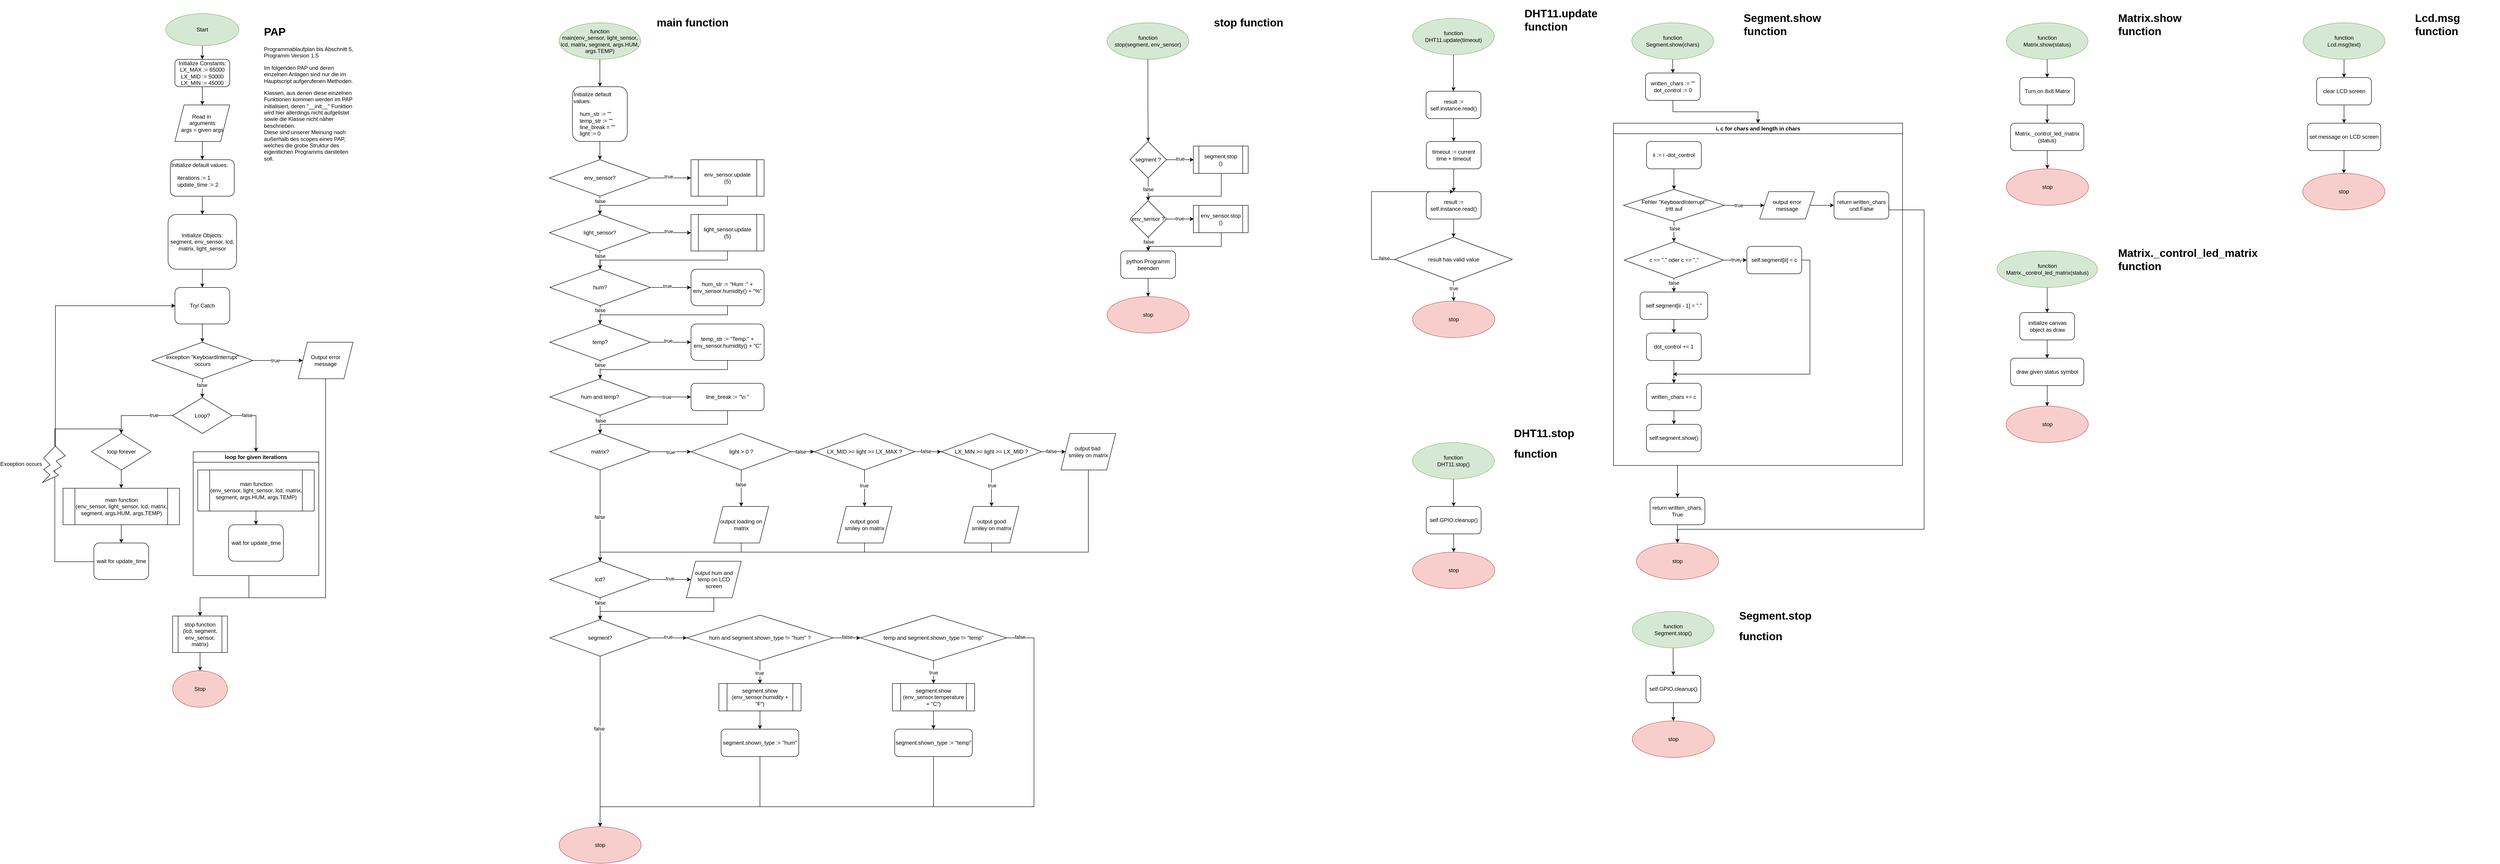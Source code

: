 <mxfile version="24.0.2" type="device">
  <diagram id="C5RBs43oDa-KdzZeNtuy" name="Page-1">
    <mxGraphModel dx="1851" dy="566" grid="1" gridSize="10" guides="1" tooltips="1" connect="1" arrows="1" fold="1" page="1" pageScale="1" pageWidth="827" pageHeight="1169" background="#FFFFFF" math="0" shadow="0">
      <root>
        <mxCell id="WIyWlLk6GJQsqaUBKTNV-0" />
        <mxCell id="WIyWlLk6GJQsqaUBKTNV-1" parent="WIyWlLk6GJQsqaUBKTNV-0" />
        <mxCell id="2q9IEAr4ZzkcC6MikMml-13" style="edgeStyle=orthogonalEdgeStyle;rounded=0;orthogonalLoop=1;jettySize=auto;html=1;entryX=0.5;entryY=0;entryDx=0;entryDy=0;" edge="1" parent="WIyWlLk6GJQsqaUBKTNV-1" source="UMjWkie3BbWeerTwhCgO-0" target="2q9IEAr4ZzkcC6MikMml-11">
          <mxGeometry relative="1" as="geometry" />
        </mxCell>
        <mxCell id="UMjWkie3BbWeerTwhCgO-0" value="Start" style="ellipse;whiteSpace=wrap;html=1;fillColor=#d5e8d4;strokeColor=#82b366;" parent="WIyWlLk6GJQsqaUBKTNV-1" vertex="1">
          <mxGeometry x="260" y="80" width="160" height="70" as="geometry" />
        </mxCell>
        <mxCell id="UMjWkie3BbWeerTwhCgO-4" style="edgeStyle=orthogonalEdgeStyle;rounded=0;orthogonalLoop=1;jettySize=auto;html=1;entryX=0.5;entryY=0;entryDx=0;entryDy=0;exitX=0.5;exitY=1;exitDx=0;exitDy=0;" parent="WIyWlLk6GJQsqaUBKTNV-1" source="2q9IEAr4ZzkcC6MikMml-0" target="UMjWkie3BbWeerTwhCgO-3" edge="1">
          <mxGeometry relative="1" as="geometry">
            <mxPoint x="340" y="280" as="sourcePoint" />
          </mxGeometry>
        </mxCell>
        <mxCell id="UMjWkie3BbWeerTwhCgO-3" value="&lt;div&gt;Initialize default values:&lt;br&gt;&lt;/div&gt;&lt;div&gt;&lt;br&gt;&lt;/div&gt;&lt;div&gt;&amp;nbsp;&amp;nbsp;&amp;nbsp; iterations := 1&lt;br&gt;&amp;nbsp;&amp;nbsp;&amp;nbsp; update_time := 2&lt;br&gt;&amp;nbsp;&amp;nbsp; &lt;br&gt;&lt;/div&gt;" style="rounded=1;whiteSpace=wrap;html=1;align=left;" parent="WIyWlLk6GJQsqaUBKTNV-1" vertex="1">
          <mxGeometry x="270" y="400" width="140" height="80" as="geometry" />
        </mxCell>
        <mxCell id="UMjWkie3BbWeerTwhCgO-12" style="edgeStyle=orthogonalEdgeStyle;rounded=0;orthogonalLoop=1;jettySize=auto;html=1;exitX=0.5;exitY=1;exitDx=0;exitDy=0;entryX=0.5;entryY=0;entryDx=0;entryDy=0;" parent="WIyWlLk6GJQsqaUBKTNV-1" source="UMjWkie3BbWeerTwhCgO-3" target="2q9IEAr4ZzkcC6MikMml-1" edge="1">
          <mxGeometry relative="1" as="geometry">
            <mxPoint x="340" y="540" as="sourcePoint" />
            <mxPoint x="350" y="510" as="targetPoint" />
          </mxGeometry>
        </mxCell>
        <mxCell id="UMjWkie3BbWeerTwhCgO-25" value="&lt;div&gt;&lt;br&gt;&lt;/div&gt;&lt;div&gt;&lt;br&gt;&lt;/div&gt;" style="edgeLabel;html=1;align=center;verticalAlign=middle;resizable=0;points=[];" parent="UMjWkie3BbWeerTwhCgO-12" vertex="1" connectable="0">
          <mxGeometry x="-0.308" y="-1" relative="1" as="geometry">
            <mxPoint as="offset" />
          </mxGeometry>
        </mxCell>
        <mxCell id="UMjWkie3BbWeerTwhCgO-23" value="&lt;h1&gt;PAP&lt;/h1&gt;&lt;p&gt;Programmablaufplan bis Abschnitt 5, Programm Version 1.5&lt;/p&gt;&lt;p&gt;Im folgenden PAP und deren einzelnen Anlagen sind nur die im Hauptscript aufgerufenen Methoden.&lt;/p&gt;&lt;p&gt;Klassen, aus denen diese einzelnen Funktionen kommen werden im PAP initialisiert, deren &quot;__init__&quot; Funktion wird hier allerdings nicht aufgelistet sowie die Klasse nicht näher beschrieben.&lt;br&gt;Diese sind unserer Meinung nach außerhalb des scopes eines PAP, welches die grobe Struktur des eigentlichen Programms darstellen soll.&lt;br&gt;&lt;/p&gt;&lt;p&gt;&lt;br&gt;&lt;/p&gt;" style="text;html=1;strokeColor=none;fillColor=none;spacing=5;spacingTop=-20;whiteSpace=wrap;overflow=hidden;rounded=0;" parent="WIyWlLk6GJQsqaUBKTNV-1" vertex="1">
          <mxGeometry x="470" y="100" width="210" height="310" as="geometry" />
        </mxCell>
        <mxCell id="UMjWkie3BbWeerTwhCgO-54" value="" style="edgeStyle=orthogonalEdgeStyle;rounded=0;orthogonalLoop=1;jettySize=auto;html=1;entryX=0;entryY=0.5;entryDx=0;entryDy=0;" parent="WIyWlLk6GJQsqaUBKTNV-1" source="UMjWkie3BbWeerTwhCgO-51" target="2q9IEAr4ZzkcC6MikMml-7" edge="1">
          <mxGeometry relative="1" as="geometry">
            <mxPoint x="550" y="840" as="targetPoint" />
          </mxGeometry>
        </mxCell>
        <mxCell id="UMjWkie3BbWeerTwhCgO-55" value="true" style="edgeLabel;html=1;align=center;verticalAlign=middle;resizable=0;points=[];" parent="UMjWkie3BbWeerTwhCgO-54" vertex="1" connectable="0">
          <mxGeometry x="-0.302" relative="1" as="geometry">
            <mxPoint x="11" as="offset" />
          </mxGeometry>
        </mxCell>
        <mxCell id="UMjWkie3BbWeerTwhCgO-61" style="edgeStyle=orthogonalEdgeStyle;rounded=0;orthogonalLoop=1;jettySize=auto;html=1;entryX=0.5;entryY=0;entryDx=0;entryDy=0;" parent="WIyWlLk6GJQsqaUBKTNV-1" source="UMjWkie3BbWeerTwhCgO-51" target="UMjWkie3BbWeerTwhCgO-62" edge="1">
          <mxGeometry relative="1" as="geometry">
            <mxPoint x="340" y="950" as="targetPoint" />
          </mxGeometry>
        </mxCell>
        <mxCell id="2q9IEAr4ZzkcC6MikMml-9" value="false" style="edgeLabel;html=1;align=center;verticalAlign=middle;resizable=0;points=[];" vertex="1" connectable="0" parent="UMjWkie3BbWeerTwhCgO-61">
          <mxGeometry x="-0.314" y="-1" relative="1" as="geometry">
            <mxPoint as="offset" />
          </mxGeometry>
        </mxCell>
        <mxCell id="UMjWkie3BbWeerTwhCgO-51" value="&lt;div&gt;exception &quot;KeyboardInterrupt&quot;&lt;/div&gt;&lt;div&gt;occurs&lt;br&gt;&lt;/div&gt;" style="rhombus;whiteSpace=wrap;html=1;" parent="WIyWlLk6GJQsqaUBKTNV-1" vertex="1">
          <mxGeometry x="229.5" y="800" width="221" height="80" as="geometry" />
        </mxCell>
        <mxCell id="UMjWkie3BbWeerTwhCgO-57" style="edgeStyle=orthogonalEdgeStyle;rounded=0;orthogonalLoop=1;jettySize=auto;html=1;entryX=0.5;entryY=0;entryDx=0;entryDy=0;exitX=0.5;exitY=1;exitDx=0;exitDy=0;" parent="WIyWlLk6GJQsqaUBKTNV-1" source="2q9IEAr4ZzkcC6MikMml-7" target="UMjWkie3BbWeerTwhCgO-81" edge="1">
          <mxGeometry relative="1" as="geometry">
            <mxPoint x="610" y="1481.37" as="targetPoint" />
            <mxPoint x="610" y="880.0" as="sourcePoint" />
            <Array as="points">
              <mxPoint x="610" y="1360" />
              <mxPoint x="335" y="1360" />
            </Array>
          </mxGeometry>
        </mxCell>
        <mxCell id="UMjWkie3BbWeerTwhCgO-56" value="Stop" style="ellipse;whiteSpace=wrap;html=1;fillColor=#f8cecc;strokeColor=#b85450;" parent="WIyWlLk6GJQsqaUBKTNV-1" vertex="1">
          <mxGeometry x="275" y="1520.0" width="120" height="80" as="geometry" />
        </mxCell>
        <mxCell id="UMjWkie3BbWeerTwhCgO-65" style="edgeStyle=orthogonalEdgeStyle;rounded=0;orthogonalLoop=1;jettySize=auto;html=1;entryX=0.5;entryY=0;entryDx=0;entryDy=0;exitX=0;exitY=0.5;exitDx=0;exitDy=0;" parent="WIyWlLk6GJQsqaUBKTNV-1" source="UMjWkie3BbWeerTwhCgO-62" target="UMjWkie3BbWeerTwhCgO-64" edge="1">
          <mxGeometry relative="1" as="geometry" />
        </mxCell>
        <mxCell id="UMjWkie3BbWeerTwhCgO-66" value="true" style="edgeLabel;html=1;align=center;verticalAlign=middle;resizable=0;points=[];" parent="UMjWkie3BbWeerTwhCgO-65" vertex="1" connectable="0">
          <mxGeometry x="-0.457" y="1" relative="1" as="geometry">
            <mxPoint y="-2" as="offset" />
          </mxGeometry>
        </mxCell>
        <mxCell id="UMjWkie3BbWeerTwhCgO-73" style="edgeStyle=orthogonalEdgeStyle;rounded=0;orthogonalLoop=1;jettySize=auto;html=1;exitX=1;exitY=0.5;exitDx=0;exitDy=0;entryX=0.5;entryY=0;entryDx=0;entryDy=0;" parent="WIyWlLk6GJQsqaUBKTNV-1" source="UMjWkie3BbWeerTwhCgO-62" target="UMjWkie3BbWeerTwhCgO-77" edge="1">
          <mxGeometry relative="1" as="geometry">
            <mxPoint x="455.0" y="1021.37" as="targetPoint" />
          </mxGeometry>
        </mxCell>
        <mxCell id="UMjWkie3BbWeerTwhCgO-74" value="false" style="edgeLabel;html=1;align=center;verticalAlign=middle;resizable=0;points=[];" parent="UMjWkie3BbWeerTwhCgO-73" vertex="1" connectable="0">
          <mxGeometry x="-0.498" y="-2" relative="1" as="geometry">
            <mxPoint y="-3" as="offset" />
          </mxGeometry>
        </mxCell>
        <mxCell id="UMjWkie3BbWeerTwhCgO-62" value="Loop?" style="rhombus;whiteSpace=wrap;html=1;" parent="WIyWlLk6GJQsqaUBKTNV-1" vertex="1">
          <mxGeometry x="275" y="921.37" width="130" height="78.63" as="geometry" />
        </mxCell>
        <mxCell id="UMjWkie3BbWeerTwhCgO-68" style="edgeStyle=orthogonalEdgeStyle;rounded=0;orthogonalLoop=1;jettySize=auto;html=1;entryX=0.5;entryY=0;entryDx=0;entryDy=0;" parent="WIyWlLk6GJQsqaUBKTNV-1" source="UMjWkie3BbWeerTwhCgO-64" target="UMjWkie3BbWeerTwhCgO-67" edge="1">
          <mxGeometry relative="1" as="geometry" />
        </mxCell>
        <mxCell id="UMjWkie3BbWeerTwhCgO-64" value="loop forever" style="rhombus;whiteSpace=wrap;html=1;" parent="WIyWlLk6GJQsqaUBKTNV-1" vertex="1">
          <mxGeometry x="97.5" y="1000" width="130" height="80" as="geometry" />
        </mxCell>
        <mxCell id="UMjWkie3BbWeerTwhCgO-70" style="edgeStyle=orthogonalEdgeStyle;rounded=0;orthogonalLoop=1;jettySize=auto;html=1;entryX=0.5;entryY=0;entryDx=0;entryDy=0;" parent="WIyWlLk6GJQsqaUBKTNV-1" source="UMjWkie3BbWeerTwhCgO-67" target="UMjWkie3BbWeerTwhCgO-69" edge="1">
          <mxGeometry relative="1" as="geometry" />
        </mxCell>
        <mxCell id="UMjWkie3BbWeerTwhCgO-67" value="&lt;div&gt;main function&lt;br&gt;&lt;/div&gt;&lt;div&gt;(env_sensor, light_sensor, lcd, matrix, segment, args.HUM, args.TEMP)&lt;/div&gt;" style="shape=process;whiteSpace=wrap;html=1;backgroundOutline=1;" parent="WIyWlLk6GJQsqaUBKTNV-1" vertex="1">
          <mxGeometry x="35" y="1120" width="255" height="80" as="geometry" />
        </mxCell>
        <mxCell id="UMjWkie3BbWeerTwhCgO-71" style="edgeStyle=orthogonalEdgeStyle;rounded=0;orthogonalLoop=1;jettySize=auto;html=1;entryX=0.5;entryY=0;entryDx=0;entryDy=0;" parent="WIyWlLk6GJQsqaUBKTNV-1" source="UMjWkie3BbWeerTwhCgO-69" edge="1" target="UMjWkie3BbWeerTwhCgO-64">
          <mxGeometry relative="1" as="geometry">
            <mxPoint x="163" y="1007" as="targetPoint" />
            <Array as="points">
              <mxPoint x="17" y="1281" />
              <mxPoint x="17" y="990" />
              <mxPoint x="163" y="990" />
            </Array>
          </mxGeometry>
        </mxCell>
        <mxCell id="UMjWkie3BbWeerTwhCgO-69" value="wait for update_time" style="rounded=1;whiteSpace=wrap;html=1;" parent="WIyWlLk6GJQsqaUBKTNV-1" vertex="1">
          <mxGeometry x="102.5" y="1240" width="120" height="80" as="geometry" />
        </mxCell>
        <mxCell id="2q9IEAr4ZzkcC6MikMml-10" style="edgeStyle=orthogonalEdgeStyle;rounded=0;orthogonalLoop=1;jettySize=auto;html=1;entryX=0.5;entryY=0;entryDx=0;entryDy=0;" edge="1" parent="WIyWlLk6GJQsqaUBKTNV-1" source="UMjWkie3BbWeerTwhCgO-77" target="UMjWkie3BbWeerTwhCgO-81">
          <mxGeometry relative="1" as="geometry">
            <Array as="points">
              <mxPoint x="442" y="1360" />
              <mxPoint x="335" y="1360" />
            </Array>
          </mxGeometry>
        </mxCell>
        <mxCell id="UMjWkie3BbWeerTwhCgO-77" value="loop for given iterations" style="swimlane;whiteSpace=wrap;html=1;" parent="WIyWlLk6GJQsqaUBKTNV-1" vertex="1">
          <mxGeometry x="320" y="1040" width="275" height="271.37" as="geometry">
            <mxRectangle x="300" y="1530" width="170" height="30" as="alternateBounds" />
          </mxGeometry>
        </mxCell>
        <mxCell id="UMjWkie3BbWeerTwhCgO-78" value="&lt;div&gt;main function&lt;br&gt;&lt;/div&gt;(env_sensor, light_sensor, lcd, matrix, segment, args.HUM, args.TEMP)" style="shape=process;whiteSpace=wrap;html=1;backgroundOutline=1;" parent="UMjWkie3BbWeerTwhCgO-77" vertex="1">
          <mxGeometry x="10" y="40" width="255" height="90" as="geometry" />
        </mxCell>
        <mxCell id="UMjWkie3BbWeerTwhCgO-79" value="wait for update_time" style="rounded=1;whiteSpace=wrap;html=1;" parent="UMjWkie3BbWeerTwhCgO-77" vertex="1">
          <mxGeometry x="77.5" y="160" width="120" height="80" as="geometry" />
        </mxCell>
        <mxCell id="UMjWkie3BbWeerTwhCgO-80" style="edgeStyle=orthogonalEdgeStyle;rounded=0;orthogonalLoop=1;jettySize=auto;html=1;entryX=0.5;entryY=0;entryDx=0;entryDy=0;" parent="UMjWkie3BbWeerTwhCgO-77" source="UMjWkie3BbWeerTwhCgO-78" target="UMjWkie3BbWeerTwhCgO-79" edge="1">
          <mxGeometry relative="1" as="geometry" />
        </mxCell>
        <mxCell id="UMjWkie3BbWeerTwhCgO-83" style="edgeStyle=orthogonalEdgeStyle;rounded=0;orthogonalLoop=1;jettySize=auto;html=1;entryX=0.5;entryY=0;entryDx=0;entryDy=0;" parent="WIyWlLk6GJQsqaUBKTNV-1" source="UMjWkie3BbWeerTwhCgO-81" target="UMjWkie3BbWeerTwhCgO-56" edge="1">
          <mxGeometry relative="1" as="geometry" />
        </mxCell>
        <mxCell id="UMjWkie3BbWeerTwhCgO-81" value="&lt;div&gt;stop function&lt;/div&gt;&lt;div&gt;(lcd, segment, env_sensor, matrix)&lt;br&gt;&lt;/div&gt;" style="shape=process;whiteSpace=wrap;html=1;backgroundOutline=1;" parent="WIyWlLk6GJQsqaUBKTNV-1" vertex="1">
          <mxGeometry x="275" y="1400" width="120" height="80" as="geometry" />
        </mxCell>
        <mxCell id="UMjWkie3BbWeerTwhCgO-85" value="&lt;h1&gt;main function&lt;/h1&gt;" style="text;html=1;strokeColor=none;fillColor=none;spacing=5;spacingTop=-20;whiteSpace=wrap;overflow=hidden;rounded=0;" parent="WIyWlLk6GJQsqaUBKTNV-1" vertex="1">
          <mxGeometry x="1330" y="80" width="190" height="120" as="geometry" />
        </mxCell>
        <mxCell id="UMjWkie3BbWeerTwhCgO-88" style="edgeStyle=orthogonalEdgeStyle;rounded=0;orthogonalLoop=1;jettySize=auto;html=1;entryX=0.5;entryY=0;entryDx=0;entryDy=0;" parent="WIyWlLk6GJQsqaUBKTNV-1" source="UMjWkie3BbWeerTwhCgO-86" target="UMjWkie3BbWeerTwhCgO-87" edge="1">
          <mxGeometry relative="1" as="geometry" />
        </mxCell>
        <mxCell id="UMjWkie3BbWeerTwhCgO-86" value="&lt;div&gt;function&lt;/div&gt;&lt;div&gt;main(env_sensor, light_sensor, lcd, matrix, segment, args.HUM, args.TEMP)&lt;br&gt;&lt;/div&gt;" style="ellipse;whiteSpace=wrap;html=1;fillColor=#d5e8d4;strokeColor=#82b366;" parent="WIyWlLk6GJQsqaUBKTNV-1" vertex="1">
          <mxGeometry x="1121" y="100" width="179" height="80" as="geometry" />
        </mxCell>
        <mxCell id="UMjWkie3BbWeerTwhCgO-93" style="edgeStyle=orthogonalEdgeStyle;rounded=0;orthogonalLoop=1;jettySize=auto;html=1;entryX=0.5;entryY=0;entryDx=0;entryDy=0;" parent="WIyWlLk6GJQsqaUBKTNV-1" source="UMjWkie3BbWeerTwhCgO-87" edge="1" target="UMjWkie3BbWeerTwhCgO-96">
          <mxGeometry relative="1" as="geometry">
            <mxPoint x="1210" y="390" as="targetPoint" />
          </mxGeometry>
        </mxCell>
        <mxCell id="UMjWkie3BbWeerTwhCgO-87" value="&lt;div&gt;Initialize default values:&lt;br&gt;&lt;/div&gt;&lt;div&gt;&lt;br&gt;&lt;/div&gt;&lt;div&gt;&amp;nbsp;&amp;nbsp;&amp;nbsp; hum_str := &quot;&quot;&lt;br&gt;&amp;nbsp;&amp;nbsp;&amp;nbsp; temp_str := &quot;&quot;&lt;br&gt;&amp;nbsp;&amp;nbsp;&amp;nbsp; line_break = &quot;&quot;&lt;br&gt;&lt;div&gt;&amp;nbsp;&amp;nbsp;&amp;nbsp; light := 0&lt;br&gt;&lt;/div&gt;&lt;/div&gt;" style="rounded=1;whiteSpace=wrap;html=1;align=left;" parent="WIyWlLk6GJQsqaUBKTNV-1" vertex="1">
          <mxGeometry x="1150.5" y="240" width="120" height="120" as="geometry" />
        </mxCell>
        <mxCell id="UMjWkie3BbWeerTwhCgO-99" style="edgeStyle=orthogonalEdgeStyle;rounded=0;orthogonalLoop=1;jettySize=auto;html=1;entryX=0;entryY=0.5;entryDx=0;entryDy=0;entryPerimeter=0;" parent="WIyWlLk6GJQsqaUBKTNV-1" source="UMjWkie3BbWeerTwhCgO-96" target="UMjWkie3BbWeerTwhCgO-126" edge="1">
          <mxGeometry relative="1" as="geometry">
            <mxPoint x="1400" y="630" as="targetPoint" />
          </mxGeometry>
        </mxCell>
        <mxCell id="UMjWkie3BbWeerTwhCgO-111" value="true" style="edgeLabel;html=1;align=center;verticalAlign=middle;resizable=0;points=[];" parent="UMjWkie3BbWeerTwhCgO-99" vertex="1" connectable="0">
          <mxGeometry x="-0.11" y="3" relative="1" as="geometry">
            <mxPoint as="offset" />
          </mxGeometry>
        </mxCell>
        <mxCell id="2q9IEAr4ZzkcC6MikMml-16" style="edgeStyle=orthogonalEdgeStyle;rounded=0;orthogonalLoop=1;jettySize=auto;html=1;entryX=0.5;entryY=0;entryDx=0;entryDy=0;" edge="1" parent="WIyWlLk6GJQsqaUBKTNV-1" source="UMjWkie3BbWeerTwhCgO-96" target="2q9IEAr4ZzkcC6MikMml-15">
          <mxGeometry relative="1" as="geometry" />
        </mxCell>
        <mxCell id="2q9IEAr4ZzkcC6MikMml-17" value="false" style="edgeLabel;html=1;align=center;verticalAlign=middle;resizable=0;points=[];" vertex="1" connectable="0" parent="2q9IEAr4ZzkcC6MikMml-16">
          <mxGeometry x="-0.02" y="-1" relative="1" as="geometry">
            <mxPoint x="1" y="-9" as="offset" />
          </mxGeometry>
        </mxCell>
        <mxCell id="UMjWkie3BbWeerTwhCgO-96" value="env_sensor?" style="rhombus;whiteSpace=wrap;html=1;" parent="WIyWlLk6GJQsqaUBKTNV-1" vertex="1">
          <mxGeometry x="1100" y="400" width="221" height="80" as="geometry" />
        </mxCell>
        <mxCell id="UMjWkie3BbWeerTwhCgO-103" style="edgeStyle=orthogonalEdgeStyle;rounded=0;orthogonalLoop=1;jettySize=auto;html=1;entryX=0.5;entryY=0;entryDx=0;entryDy=0;exitX=0.5;exitY=1;exitDx=0;exitDy=0;" parent="WIyWlLk6GJQsqaUBKTNV-1" source="UMjWkie3BbWeerTwhCgO-126" target="2q9IEAr4ZzkcC6MikMml-15" edge="1">
          <mxGeometry relative="1" as="geometry">
            <mxPoint x="1460" y="760" as="targetPoint" />
            <mxPoint x="1460" y="660" as="sourcePoint" />
            <Array as="points">
              <mxPoint x="1490" y="500" />
              <mxPoint x="1211" y="500" />
            </Array>
          </mxGeometry>
        </mxCell>
        <mxCell id="UMjWkie3BbWeerTwhCgO-105" style="edgeStyle=orthogonalEdgeStyle;rounded=0;orthogonalLoop=1;jettySize=auto;html=1;entryX=0;entryY=0.5;entryDx=0;entryDy=0;" parent="WIyWlLk6GJQsqaUBKTNV-1" source="UMjWkie3BbWeerTwhCgO-100" target="UMjWkie3BbWeerTwhCgO-104" edge="1">
          <mxGeometry relative="1" as="geometry" />
        </mxCell>
        <mxCell id="UMjWkie3BbWeerTwhCgO-113" value="true" style="edgeLabel;html=1;align=center;verticalAlign=middle;resizable=0;points=[];" parent="UMjWkie3BbWeerTwhCgO-105" vertex="1" connectable="0">
          <mxGeometry x="-0.181" y="-4" relative="1" as="geometry">
            <mxPoint y="-7" as="offset" />
          </mxGeometry>
        </mxCell>
        <mxCell id="UMjWkie3BbWeerTwhCgO-109" style="edgeStyle=orthogonalEdgeStyle;rounded=0;orthogonalLoop=1;jettySize=auto;html=1;entryX=0.5;entryY=0;entryDx=0;entryDy=0;" parent="WIyWlLk6GJQsqaUBKTNV-1" source="UMjWkie3BbWeerTwhCgO-100" target="UMjWkie3BbWeerTwhCgO-107" edge="1">
          <mxGeometry relative="1" as="geometry" />
        </mxCell>
        <mxCell id="UMjWkie3BbWeerTwhCgO-114" value="false" style="edgeLabel;html=1;align=center;verticalAlign=middle;resizable=0;points=[];" parent="UMjWkie3BbWeerTwhCgO-109" vertex="1" connectable="0">
          <mxGeometry x="-0.013" relative="1" as="geometry">
            <mxPoint y="-10" as="offset" />
          </mxGeometry>
        </mxCell>
        <mxCell id="UMjWkie3BbWeerTwhCgO-100" value="hum?" style="rhombus;whiteSpace=wrap;html=1;" parent="WIyWlLk6GJQsqaUBKTNV-1" vertex="1">
          <mxGeometry x="1101" y="640" width="220" height="80" as="geometry" />
        </mxCell>
        <mxCell id="UMjWkie3BbWeerTwhCgO-116" style="edgeStyle=orthogonalEdgeStyle;rounded=0;orthogonalLoop=1;jettySize=auto;html=1;entryX=0.5;entryY=0;entryDx=0;entryDy=0;exitX=0.5;exitY=1;exitDx=0;exitDy=0;" parent="WIyWlLk6GJQsqaUBKTNV-1" source="UMjWkie3BbWeerTwhCgO-104" edge="1" target="UMjWkie3BbWeerTwhCgO-107">
          <mxGeometry relative="1" as="geometry">
            <mxPoint x="1290" y="771" as="targetPoint" />
            <Array as="points">
              <mxPoint x="1490" y="740" />
              <mxPoint x="1211" y="740" />
            </Array>
            <mxPoint x="1569" y="726" as="sourcePoint" />
          </mxGeometry>
        </mxCell>
        <mxCell id="UMjWkie3BbWeerTwhCgO-104" value="hum_str := &quot;Hum :&quot; + env_sensor.humidity() + &quot;%&quot;" style="rounded=1;whiteSpace=wrap;html=1;" parent="WIyWlLk6GJQsqaUBKTNV-1" vertex="1">
          <mxGeometry x="1410" y="640" width="160" height="80" as="geometry" />
        </mxCell>
        <mxCell id="UMjWkie3BbWeerTwhCgO-106" style="edgeStyle=orthogonalEdgeStyle;rounded=0;orthogonalLoop=1;jettySize=auto;html=1;entryX=0;entryY=0.5;entryDx=0;entryDy=0;" parent="WIyWlLk6GJQsqaUBKTNV-1" source="UMjWkie3BbWeerTwhCgO-107" target="UMjWkie3BbWeerTwhCgO-108" edge="1">
          <mxGeometry relative="1" as="geometry" />
        </mxCell>
        <mxCell id="2q9IEAr4ZzkcC6MikMml-24" value="true" style="edgeLabel;html=1;align=center;verticalAlign=middle;resizable=0;points=[];" vertex="1" connectable="0" parent="UMjWkie3BbWeerTwhCgO-106">
          <mxGeometry x="-0.135" y="-1" relative="1" as="geometry">
            <mxPoint y="-4" as="offset" />
          </mxGeometry>
        </mxCell>
        <mxCell id="UMjWkie3BbWeerTwhCgO-120" style="edgeStyle=orthogonalEdgeStyle;rounded=0;orthogonalLoop=1;jettySize=auto;html=1;entryX=0.5;entryY=0;entryDx=0;entryDy=0;" parent="WIyWlLk6GJQsqaUBKTNV-1" source="UMjWkie3BbWeerTwhCgO-107" target="UMjWkie3BbWeerTwhCgO-118" edge="1">
          <mxGeometry relative="1" as="geometry" />
        </mxCell>
        <mxCell id="UMjWkie3BbWeerTwhCgO-121" value="false" style="edgeLabel;html=1;align=center;verticalAlign=middle;resizable=0;points=[];" parent="UMjWkie3BbWeerTwhCgO-120" vertex="1" connectable="0">
          <mxGeometry x="-0.013" relative="1" as="geometry">
            <mxPoint y="-10" as="offset" />
          </mxGeometry>
        </mxCell>
        <mxCell id="UMjWkie3BbWeerTwhCgO-107" value="temp?" style="rhombus;whiteSpace=wrap;html=1;" parent="WIyWlLk6GJQsqaUBKTNV-1" vertex="1">
          <mxGeometry x="1101" y="760" width="220" height="80" as="geometry" />
        </mxCell>
        <mxCell id="2q9IEAr4ZzkcC6MikMml-25" style="edgeStyle=orthogonalEdgeStyle;rounded=0;orthogonalLoop=1;jettySize=auto;html=1;entryX=0.5;entryY=0;entryDx=0;entryDy=0;" edge="1" parent="WIyWlLk6GJQsqaUBKTNV-1" source="UMjWkie3BbWeerTwhCgO-108" target="UMjWkie3BbWeerTwhCgO-118">
          <mxGeometry relative="1" as="geometry">
            <Array as="points">
              <mxPoint x="1490" y="860" />
              <mxPoint x="1211" y="860" />
            </Array>
          </mxGeometry>
        </mxCell>
        <mxCell id="UMjWkie3BbWeerTwhCgO-108" value="temp_str := &quot;Temp:&quot; + env_sensor.humidity() + &quot;C&quot;" style="rounded=1;whiteSpace=wrap;html=1;" parent="WIyWlLk6GJQsqaUBKTNV-1" vertex="1">
          <mxGeometry x="1410" y="760" width="160" height="80" as="geometry" />
        </mxCell>
        <mxCell id="UMjWkie3BbWeerTwhCgO-117" style="edgeStyle=orthogonalEdgeStyle;rounded=0;orthogonalLoop=1;jettySize=auto;html=1;entryX=0;entryY=0.5;entryDx=0;entryDy=0;" parent="WIyWlLk6GJQsqaUBKTNV-1" source="UMjWkie3BbWeerTwhCgO-118" target="UMjWkie3BbWeerTwhCgO-119" edge="1">
          <mxGeometry relative="1" as="geometry" />
        </mxCell>
        <mxCell id="UMjWkie3BbWeerTwhCgO-130" value="true" style="edgeLabel;html=1;align=center;verticalAlign=middle;resizable=0;points=[];" parent="UMjWkie3BbWeerTwhCgO-117" vertex="1" connectable="0">
          <mxGeometry x="-0.2" relative="1" as="geometry">
            <mxPoint as="offset" />
          </mxGeometry>
        </mxCell>
        <mxCell id="2q9IEAr4ZzkcC6MikMml-29" style="edgeStyle=orthogonalEdgeStyle;rounded=0;orthogonalLoop=1;jettySize=auto;html=1;entryX=0.5;entryY=0;entryDx=0;entryDy=0;" edge="1" parent="WIyWlLk6GJQsqaUBKTNV-1" source="UMjWkie3BbWeerTwhCgO-118" target="2q9IEAr4ZzkcC6MikMml-28">
          <mxGeometry relative="1" as="geometry" />
        </mxCell>
        <mxCell id="2q9IEAr4ZzkcC6MikMml-72" value="false" style="edgeLabel;html=1;align=center;verticalAlign=middle;resizable=0;points=[];" vertex="1" connectable="0" parent="2q9IEAr4ZzkcC6MikMml-29">
          <mxGeometry x="-0.331" y="1" relative="1" as="geometry">
            <mxPoint y="-2" as="offset" />
          </mxGeometry>
        </mxCell>
        <mxCell id="UMjWkie3BbWeerTwhCgO-118" value="&lt;div&gt;hum and temp?&lt;br&gt;&lt;/div&gt;" style="rhombus;whiteSpace=wrap;html=1;" parent="WIyWlLk6GJQsqaUBKTNV-1" vertex="1">
          <mxGeometry x="1101" y="880" width="220" height="80" as="geometry" />
        </mxCell>
        <mxCell id="2q9IEAr4ZzkcC6MikMml-71" style="edgeStyle=orthogonalEdgeStyle;rounded=0;orthogonalLoop=1;jettySize=auto;html=1;entryX=0.5;entryY=0;entryDx=0;entryDy=0;" edge="1" parent="WIyWlLk6GJQsqaUBKTNV-1" source="UMjWkie3BbWeerTwhCgO-119" target="2q9IEAr4ZzkcC6MikMml-28">
          <mxGeometry relative="1" as="geometry">
            <Array as="points">
              <mxPoint x="1490" y="980" />
              <mxPoint x="1211" y="980" />
            </Array>
          </mxGeometry>
        </mxCell>
        <mxCell id="UMjWkie3BbWeerTwhCgO-119" value="line_break := &quot;\n &quot;" style="rounded=1;whiteSpace=wrap;html=1;" parent="WIyWlLk6GJQsqaUBKTNV-1" vertex="1">
          <mxGeometry x="1410" y="890" width="160" height="60" as="geometry" />
        </mxCell>
        <mxCell id="UMjWkie3BbWeerTwhCgO-126" value="&lt;div&gt;env_sensor.update&lt;/div&gt;&lt;div&gt;(5)&lt;/div&gt;" style="shape=process;whiteSpace=wrap;html=1;backgroundOutline=1;" parent="WIyWlLk6GJQsqaUBKTNV-1" vertex="1">
          <mxGeometry x="1410" y="400" width="160" height="80" as="geometry" />
        </mxCell>
        <mxCell id="UMjWkie3BbWeerTwhCgO-133" value="stop" style="ellipse;whiteSpace=wrap;html=1;fillColor=#f8cecc;strokeColor=#b85450;" parent="WIyWlLk6GJQsqaUBKTNV-1" vertex="1">
          <mxGeometry x="1121" y="1862" width="180" height="80" as="geometry" />
        </mxCell>
        <mxCell id="UMjWkie3BbWeerTwhCgO-139" style="edgeStyle=orthogonalEdgeStyle;rounded=0;orthogonalLoop=1;jettySize=auto;html=1;entryX=0.5;entryY=0;entryDx=0;entryDy=0;" parent="WIyWlLk6GJQsqaUBKTNV-1" source="UMjWkie3BbWeerTwhCgO-135" target="UMjWkie3BbWeerTwhCgO-133" edge="1">
          <mxGeometry relative="1" as="geometry" />
        </mxCell>
        <mxCell id="UMjWkie3BbWeerTwhCgO-140" value="false" style="edgeLabel;html=1;align=center;verticalAlign=middle;resizable=0;points=[];" parent="UMjWkie3BbWeerTwhCgO-139" vertex="1" connectable="0">
          <mxGeometry x="-0.153" y="-2" relative="1" as="geometry">
            <mxPoint as="offset" />
          </mxGeometry>
        </mxCell>
        <mxCell id="UMjWkie3BbWeerTwhCgO-142" style="edgeStyle=orthogonalEdgeStyle;rounded=0;orthogonalLoop=1;jettySize=auto;html=1;entryX=0;entryY=0.5;entryDx=0;entryDy=0;" parent="WIyWlLk6GJQsqaUBKTNV-1" source="UMjWkie3BbWeerTwhCgO-135" target="UMjWkie3BbWeerTwhCgO-141" edge="1">
          <mxGeometry relative="1" as="geometry" />
        </mxCell>
        <mxCell id="UMjWkie3BbWeerTwhCgO-143" value="true" style="edgeLabel;html=1;align=center;verticalAlign=middle;resizable=0;points=[];" parent="UMjWkie3BbWeerTwhCgO-142" vertex="1" connectable="0">
          <mxGeometry x="-0.033" relative="1" as="geometry">
            <mxPoint y="-2" as="offset" />
          </mxGeometry>
        </mxCell>
        <mxCell id="UMjWkie3BbWeerTwhCgO-135" value="segment?" style="rhombus;whiteSpace=wrap;html=1;" parent="WIyWlLk6GJQsqaUBKTNV-1" vertex="1">
          <mxGeometry x="1101" y="1408" width="220" height="80" as="geometry" />
        </mxCell>
        <mxCell id="UMjWkie3BbWeerTwhCgO-145" style="edgeStyle=orthogonalEdgeStyle;rounded=0;orthogonalLoop=1;jettySize=auto;html=1;entryX=0.5;entryY=0;entryDx=0;entryDy=0;" parent="WIyWlLk6GJQsqaUBKTNV-1" source="UMjWkie3BbWeerTwhCgO-141" target="UMjWkie3BbWeerTwhCgO-153" edge="1">
          <mxGeometry relative="1" as="geometry">
            <mxPoint x="1561" y="1538" as="targetPoint" />
          </mxGeometry>
        </mxCell>
        <mxCell id="UMjWkie3BbWeerTwhCgO-146" value="true" style="edgeLabel;html=1;align=center;verticalAlign=middle;resizable=0;points=[];" parent="UMjWkie3BbWeerTwhCgO-145" vertex="1" connectable="0">
          <mxGeometry x="0.059" y="-3" relative="1" as="geometry">
            <mxPoint x="2" as="offset" />
          </mxGeometry>
        </mxCell>
        <mxCell id="UMjWkie3BbWeerTwhCgO-148" style="edgeStyle=orthogonalEdgeStyle;rounded=0;orthogonalLoop=1;jettySize=auto;html=1;entryX=0;entryY=0.5;entryDx=0;entryDy=0;" parent="WIyWlLk6GJQsqaUBKTNV-1" source="UMjWkie3BbWeerTwhCgO-141" target="UMjWkie3BbWeerTwhCgO-144" edge="1">
          <mxGeometry relative="1" as="geometry">
            <mxPoint x="1771" y="1448" as="targetPoint" />
          </mxGeometry>
        </mxCell>
        <mxCell id="UMjWkie3BbWeerTwhCgO-149" value="false" style="edgeLabel;html=1;align=center;verticalAlign=middle;resizable=0;points=[];" parent="UMjWkie3BbWeerTwhCgO-148" vertex="1" connectable="0">
          <mxGeometry x="0.041" y="-3" relative="1" as="geometry">
            <mxPoint y="-5" as="offset" />
          </mxGeometry>
        </mxCell>
        <mxCell id="UMjWkie3BbWeerTwhCgO-150" value="&lt;div&gt;&lt;br&gt;&lt;/div&gt;&lt;div&gt;&lt;br&gt;&lt;/div&gt;" style="edgeLabel;html=1;align=center;verticalAlign=middle;resizable=0;points=[];" parent="UMjWkie3BbWeerTwhCgO-148" vertex="1" connectable="0">
          <mxGeometry x="0.052" y="-7" relative="1" as="geometry">
            <mxPoint as="offset" />
          </mxGeometry>
        </mxCell>
        <mxCell id="UMjWkie3BbWeerTwhCgO-141" value="hum and segment.shown_type != &quot;hum&quot; ?" style="rhombus;whiteSpace=wrap;html=1;" parent="WIyWlLk6GJQsqaUBKTNV-1" vertex="1">
          <mxGeometry x="1401" y="1398" width="320" height="100" as="geometry" />
        </mxCell>
        <mxCell id="UMjWkie3BbWeerTwhCgO-161" style="edgeStyle=orthogonalEdgeStyle;rounded=0;orthogonalLoop=1;jettySize=auto;html=1;" parent="WIyWlLk6GJQsqaUBKTNV-1" source="UMjWkie3BbWeerTwhCgO-144" target="UMjWkie3BbWeerTwhCgO-159" edge="1">
          <mxGeometry relative="1" as="geometry" />
        </mxCell>
        <mxCell id="UMjWkie3BbWeerTwhCgO-162" value="ja" style="edgeLabel;html=1;align=center;verticalAlign=middle;resizable=0;points=[];" parent="UMjWkie3BbWeerTwhCgO-161" vertex="1" connectable="0">
          <mxGeometry x="-0.038" y="-1" relative="1" as="geometry">
            <mxPoint as="offset" />
          </mxGeometry>
        </mxCell>
        <mxCell id="2q9IEAr4ZzkcC6MikMml-73" value="true" style="edgeLabel;html=1;align=center;verticalAlign=middle;resizable=0;points=[];" vertex="1" connectable="0" parent="UMjWkie3BbWeerTwhCgO-161">
          <mxGeometry x="0.021" relative="1" as="geometry">
            <mxPoint as="offset" />
          </mxGeometry>
        </mxCell>
        <mxCell id="UMjWkie3BbWeerTwhCgO-164" style="edgeStyle=orthogonalEdgeStyle;rounded=0;orthogonalLoop=1;jettySize=auto;html=1;entryX=0.5;entryY=0;entryDx=0;entryDy=0;" parent="WIyWlLk6GJQsqaUBKTNV-1" source="UMjWkie3BbWeerTwhCgO-144" target="UMjWkie3BbWeerTwhCgO-133" edge="1">
          <mxGeometry relative="1" as="geometry">
            <mxPoint x="2141" y="1808" as="targetPoint" />
            <Array as="points">
              <mxPoint x="2161" y="1448" />
              <mxPoint x="2161" y="1818" />
              <mxPoint x="1211" y="1818" />
            </Array>
          </mxGeometry>
        </mxCell>
        <mxCell id="UMjWkie3BbWeerTwhCgO-165" value="false" style="edgeLabel;html=1;align=center;verticalAlign=middle;resizable=0;points=[];" parent="UMjWkie3BbWeerTwhCgO-164" vertex="1" connectable="0">
          <mxGeometry x="-0.959" y="-5" relative="1" as="geometry">
            <mxPoint y="-7" as="offset" />
          </mxGeometry>
        </mxCell>
        <mxCell id="UMjWkie3BbWeerTwhCgO-144" value="temp and segment.shown_type != &quot;temp&quot;" style="rhombus;whiteSpace=wrap;html=1;" parent="WIyWlLk6GJQsqaUBKTNV-1" vertex="1">
          <mxGeometry x="1781" y="1398" width="320" height="100" as="geometry" />
        </mxCell>
        <mxCell id="UMjWkie3BbWeerTwhCgO-155" style="edgeStyle=orthogonalEdgeStyle;rounded=0;orthogonalLoop=1;jettySize=auto;html=1;entryX=0.5;entryY=0;entryDx=0;entryDy=0;" parent="WIyWlLk6GJQsqaUBKTNV-1" source="UMjWkie3BbWeerTwhCgO-153" target="UMjWkie3BbWeerTwhCgO-154" edge="1">
          <mxGeometry relative="1" as="geometry" />
        </mxCell>
        <mxCell id="UMjWkie3BbWeerTwhCgO-153" value="&lt;div&gt;segment.show&lt;/div&gt;&lt;div&gt;(env_sensor.humidity + &quot;F&quot;)&lt;br&gt;&lt;/div&gt;" style="shape=process;whiteSpace=wrap;html=1;backgroundOutline=1;" parent="WIyWlLk6GJQsqaUBKTNV-1" vertex="1">
          <mxGeometry x="1471" y="1548" width="180" height="60" as="geometry" />
        </mxCell>
        <mxCell id="UMjWkie3BbWeerTwhCgO-156" style="edgeStyle=orthogonalEdgeStyle;rounded=0;orthogonalLoop=1;jettySize=auto;html=1;entryX=0.5;entryY=0;entryDx=0;entryDy=0;" parent="WIyWlLk6GJQsqaUBKTNV-1" source="UMjWkie3BbWeerTwhCgO-154" target="UMjWkie3BbWeerTwhCgO-133" edge="1">
          <mxGeometry relative="1" as="geometry">
            <Array as="points">
              <mxPoint x="1561" y="1818" />
              <mxPoint x="1211" y="1818" />
            </Array>
          </mxGeometry>
        </mxCell>
        <mxCell id="UMjWkie3BbWeerTwhCgO-154" value="&lt;div&gt;segment.shown_type := &quot;hum&quot;&lt;br&gt;&lt;/div&gt;" style="rounded=1;whiteSpace=wrap;html=1;" parent="WIyWlLk6GJQsqaUBKTNV-1" vertex="1">
          <mxGeometry x="1476" y="1648" width="170" height="60" as="geometry" />
        </mxCell>
        <mxCell id="UMjWkie3BbWeerTwhCgO-158" style="edgeStyle=orthogonalEdgeStyle;rounded=0;orthogonalLoop=1;jettySize=auto;html=1;entryX=0.5;entryY=0;entryDx=0;entryDy=0;" parent="WIyWlLk6GJQsqaUBKTNV-1" source="UMjWkie3BbWeerTwhCgO-159" target="UMjWkie3BbWeerTwhCgO-160" edge="1">
          <mxGeometry relative="1" as="geometry" />
        </mxCell>
        <mxCell id="UMjWkie3BbWeerTwhCgO-159" value="&lt;div&gt;segment.show&lt;/div&gt;&lt;div&gt;(env_sensor.temperature + &quot;C&quot;)&lt;br&gt;&lt;/div&gt;" style="shape=process;whiteSpace=wrap;html=1;backgroundOutline=1;" parent="WIyWlLk6GJQsqaUBKTNV-1" vertex="1">
          <mxGeometry x="1851" y="1548" width="180" height="60" as="geometry" />
        </mxCell>
        <mxCell id="UMjWkie3BbWeerTwhCgO-163" style="edgeStyle=orthogonalEdgeStyle;rounded=0;orthogonalLoop=1;jettySize=auto;html=1;entryX=0.5;entryY=0;entryDx=0;entryDy=0;" parent="WIyWlLk6GJQsqaUBKTNV-1" source="UMjWkie3BbWeerTwhCgO-160" target="UMjWkie3BbWeerTwhCgO-133" edge="1">
          <mxGeometry relative="1" as="geometry">
            <Array as="points">
              <mxPoint x="1941" y="1818" />
              <mxPoint x="1211" y="1818" />
            </Array>
          </mxGeometry>
        </mxCell>
        <mxCell id="UMjWkie3BbWeerTwhCgO-160" value="&lt;div&gt;segment.shown_type := &quot;temp&quot;&lt;br&gt;&lt;/div&gt;" style="rounded=1;whiteSpace=wrap;html=1;" parent="WIyWlLk6GJQsqaUBKTNV-1" vertex="1">
          <mxGeometry x="1856" y="1648" width="170" height="60" as="geometry" />
        </mxCell>
        <mxCell id="UMjWkie3BbWeerTwhCgO-169" style="edgeStyle=orthogonalEdgeStyle;rounded=0;orthogonalLoop=1;jettySize=auto;html=1;entryX=0.5;entryY=0;entryDx=0;entryDy=0;" parent="WIyWlLk6GJQsqaUBKTNV-1" source="UMjWkie3BbWeerTwhCgO-167" target="UMjWkie3BbWeerTwhCgO-173" edge="1">
          <mxGeometry relative="1" as="geometry">
            <mxPoint x="2410.5" y="220" as="targetPoint" />
          </mxGeometry>
        </mxCell>
        <mxCell id="UMjWkie3BbWeerTwhCgO-167" value="&lt;div&gt;function&lt;/div&gt;&lt;div&gt;stop(segment, env_sensor)&lt;br&gt;&lt;/div&gt;" style="ellipse;whiteSpace=wrap;html=1;fillColor=#d5e8d4;strokeColor=#82b366;" parent="WIyWlLk6GJQsqaUBKTNV-1" vertex="1">
          <mxGeometry x="2321" y="100" width="179" height="80" as="geometry" />
        </mxCell>
        <mxCell id="UMjWkie3BbWeerTwhCgO-178" style="edgeStyle=orthogonalEdgeStyle;rounded=0;orthogonalLoop=1;jettySize=auto;html=1;entryX=0;entryY=0.5;entryDx=0;entryDy=0;" parent="WIyWlLk6GJQsqaUBKTNV-1" source="UMjWkie3BbWeerTwhCgO-173" edge="1">
          <mxGeometry relative="1" as="geometry">
            <mxPoint x="2511" y="400" as="targetPoint" />
          </mxGeometry>
        </mxCell>
        <mxCell id="UMjWkie3BbWeerTwhCgO-179" value="true" style="edgeLabel;html=1;align=center;verticalAlign=middle;resizable=0;points=[];" parent="UMjWkie3BbWeerTwhCgO-178" vertex="1" connectable="0">
          <mxGeometry x="-0.022" y="-3" relative="1" as="geometry">
            <mxPoint y="-5" as="offset" />
          </mxGeometry>
        </mxCell>
        <mxCell id="UMjWkie3BbWeerTwhCgO-181" style="edgeStyle=orthogonalEdgeStyle;rounded=0;orthogonalLoop=1;jettySize=auto;html=1;entryX=0.5;entryY=0;entryDx=0;entryDy=0;" parent="WIyWlLk6GJQsqaUBKTNV-1" source="UMjWkie3BbWeerTwhCgO-173" target="UMjWkie3BbWeerTwhCgO-180" edge="1">
          <mxGeometry relative="1" as="geometry" />
        </mxCell>
        <mxCell id="UMjWkie3BbWeerTwhCgO-182" value="false" style="edgeLabel;html=1;align=center;verticalAlign=middle;resizable=0;points=[];" parent="UMjWkie3BbWeerTwhCgO-181" vertex="1" connectable="0">
          <mxGeometry x="-0.023" y="-2" relative="1" as="geometry">
            <mxPoint x="2" as="offset" />
          </mxGeometry>
        </mxCell>
        <mxCell id="UMjWkie3BbWeerTwhCgO-173" value="segment ?" style="rhombus;whiteSpace=wrap;html=1;" parent="WIyWlLk6GJQsqaUBKTNV-1" vertex="1">
          <mxGeometry x="2371" y="360" width="80" height="80" as="geometry" />
        </mxCell>
        <mxCell id="UMjWkie3BbWeerTwhCgO-183" style="edgeStyle=orthogonalEdgeStyle;rounded=0;orthogonalLoop=1;jettySize=auto;html=1;" parent="WIyWlLk6GJQsqaUBKTNV-1" target="UMjWkie3BbWeerTwhCgO-180" edge="1">
          <mxGeometry relative="1" as="geometry">
            <mxPoint x="2571" y="490" as="targetPoint" />
            <mxPoint x="2571.143" y="430" as="sourcePoint" />
            <Array as="points">
              <mxPoint x="2571" y="480" />
              <mxPoint x="2411" y="480" />
            </Array>
          </mxGeometry>
        </mxCell>
        <mxCell id="UMjWkie3BbWeerTwhCgO-177" value="&lt;div&gt;segment.stop&lt;/div&gt;&lt;div&gt;()&lt;/div&gt;" style="shape=process;whiteSpace=wrap;html=1;backgroundOutline=1;" parent="WIyWlLk6GJQsqaUBKTNV-1" vertex="1">
          <mxGeometry x="2510" y="370" width="120" height="60" as="geometry" />
        </mxCell>
        <mxCell id="UMjWkie3BbWeerTwhCgO-185" style="edgeStyle=orthogonalEdgeStyle;rounded=0;orthogonalLoop=1;jettySize=auto;html=1;entryX=0;entryY=0.5;entryDx=0;entryDy=0;" parent="WIyWlLk6GJQsqaUBKTNV-1" source="UMjWkie3BbWeerTwhCgO-180" edge="1">
          <mxGeometry relative="1" as="geometry">
            <mxPoint x="2511" y="530" as="targetPoint" />
          </mxGeometry>
        </mxCell>
        <mxCell id="UMjWkie3BbWeerTwhCgO-186" value="true" style="edgeLabel;html=1;align=center;verticalAlign=middle;resizable=0;points=[];" parent="UMjWkie3BbWeerTwhCgO-185" vertex="1" connectable="0">
          <mxGeometry x="-0.051" y="-1" relative="1" as="geometry">
            <mxPoint y="-2" as="offset" />
          </mxGeometry>
        </mxCell>
        <mxCell id="UMjWkie3BbWeerTwhCgO-189" style="edgeStyle=orthogonalEdgeStyle;rounded=0;orthogonalLoop=1;jettySize=auto;html=1;entryX=0.5;entryY=0;entryDx=0;entryDy=0;" parent="WIyWlLk6GJQsqaUBKTNV-1" source="UMjWkie3BbWeerTwhCgO-180" target="UMjWkie3BbWeerTwhCgO-188" edge="1">
          <mxGeometry relative="1" as="geometry" />
        </mxCell>
        <mxCell id="2q9IEAr4ZzkcC6MikMml-74" value="false" style="edgeLabel;html=1;align=center;verticalAlign=middle;resizable=0;points=[];" vertex="1" connectable="0" parent="UMjWkie3BbWeerTwhCgO-189">
          <mxGeometry x="-0.603" y="1" relative="1" as="geometry">
            <mxPoint as="offset" />
          </mxGeometry>
        </mxCell>
        <mxCell id="UMjWkie3BbWeerTwhCgO-180" value="env_sensor ?" style="rhombus;whiteSpace=wrap;html=1;" parent="WIyWlLk6GJQsqaUBKTNV-1" vertex="1">
          <mxGeometry x="2371" y="490" width="80" height="80" as="geometry" />
        </mxCell>
        <mxCell id="UMjWkie3BbWeerTwhCgO-190" style="edgeStyle=orthogonalEdgeStyle;rounded=0;orthogonalLoop=1;jettySize=auto;html=1;entryX=0.5;entryY=0;entryDx=0;entryDy=0;" parent="WIyWlLk6GJQsqaUBKTNV-1" edge="1" target="UMjWkie3BbWeerTwhCgO-188">
          <mxGeometry relative="1" as="geometry">
            <mxPoint x="2411" y="590" as="targetPoint" />
            <mxPoint x="2571.143" y="560" as="sourcePoint" />
            <Array as="points">
              <mxPoint x="2571" y="590" />
              <mxPoint x="2411" y="590" />
            </Array>
          </mxGeometry>
        </mxCell>
        <mxCell id="UMjWkie3BbWeerTwhCgO-184" value="&lt;div&gt;env_sensor.stop&lt;/div&gt;&lt;div&gt;()&lt;br&gt;&lt;/div&gt;" style="shape=process;whiteSpace=wrap;html=1;backgroundOutline=1;" parent="WIyWlLk6GJQsqaUBKTNV-1" vertex="1">
          <mxGeometry x="2510" y="500" width="120" height="60" as="geometry" />
        </mxCell>
        <mxCell id="UMjWkie3BbWeerTwhCgO-187" value="stop" style="ellipse;whiteSpace=wrap;html=1;fillColor=#f8cecc;strokeColor=#b85450;" parent="WIyWlLk6GJQsqaUBKTNV-1" vertex="1">
          <mxGeometry x="2321" y="700" width="180" height="80" as="geometry" />
        </mxCell>
        <mxCell id="UMjWkie3BbWeerTwhCgO-191" style="edgeStyle=orthogonalEdgeStyle;rounded=0;orthogonalLoop=1;jettySize=auto;html=1;entryX=0.5;entryY=0;entryDx=0;entryDy=0;" parent="WIyWlLk6GJQsqaUBKTNV-1" source="UMjWkie3BbWeerTwhCgO-188" target="UMjWkie3BbWeerTwhCgO-187" edge="1">
          <mxGeometry relative="1" as="geometry" />
        </mxCell>
        <mxCell id="UMjWkie3BbWeerTwhCgO-188" value="python Programm beenden" style="rounded=1;whiteSpace=wrap;html=1;" parent="WIyWlLk6GJQsqaUBKTNV-1" vertex="1">
          <mxGeometry x="2351" y="600" width="120" height="60" as="geometry" />
        </mxCell>
        <mxCell id="UMjWkie3BbWeerTwhCgO-194" value="&lt;h1&gt;stop function&lt;br&gt;&lt;/h1&gt;" style="text;html=1;strokeColor=none;fillColor=none;spacing=5;spacingTop=-20;whiteSpace=wrap;overflow=hidden;rounded=0;" parent="WIyWlLk6GJQsqaUBKTNV-1" vertex="1">
          <mxGeometry x="2550" y="80" width="190" height="120" as="geometry" />
        </mxCell>
        <mxCell id="UMjWkie3BbWeerTwhCgO-198" style="edgeStyle=orthogonalEdgeStyle;rounded=0;orthogonalLoop=1;jettySize=auto;html=1;entryX=0.5;entryY=0;entryDx=0;entryDy=0;" parent="WIyWlLk6GJQsqaUBKTNV-1" source="UMjWkie3BbWeerTwhCgO-195" target="UMjWkie3BbWeerTwhCgO-197" edge="1">
          <mxGeometry relative="1" as="geometry" />
        </mxCell>
        <mxCell id="UMjWkie3BbWeerTwhCgO-195" value="&lt;div&gt;function&lt;/div&gt;&lt;div&gt;DHT11.update(timeout)&lt;br&gt;&lt;/div&gt;" style="ellipse;whiteSpace=wrap;html=1;fillColor=#d5e8d4;strokeColor=#82b366;" parent="WIyWlLk6GJQsqaUBKTNV-1" vertex="1">
          <mxGeometry x="2990" y="90" width="179" height="80" as="geometry" />
        </mxCell>
        <mxCell id="UMjWkie3BbWeerTwhCgO-200" style="edgeStyle=orthogonalEdgeStyle;rounded=0;orthogonalLoop=1;jettySize=auto;html=1;entryX=0.5;entryY=0;entryDx=0;entryDy=0;" parent="WIyWlLk6GJQsqaUBKTNV-1" source="UMjWkie3BbWeerTwhCgO-197" target="UMjWkie3BbWeerTwhCgO-199" edge="1">
          <mxGeometry relative="1" as="geometry" />
        </mxCell>
        <mxCell id="UMjWkie3BbWeerTwhCgO-197" value="result := self.instance.read()" style="rounded=1;whiteSpace=wrap;html=1;" parent="WIyWlLk6GJQsqaUBKTNV-1" vertex="1">
          <mxGeometry x="3019.5" y="250" width="120" height="60" as="geometry" />
        </mxCell>
        <mxCell id="UMjWkie3BbWeerTwhCgO-203" style="edgeStyle=orthogonalEdgeStyle;rounded=0;orthogonalLoop=1;jettySize=auto;html=1;entryX=0.5;entryY=0;entryDx=0;entryDy=0;" parent="WIyWlLk6GJQsqaUBKTNV-1" source="UMjWkie3BbWeerTwhCgO-199" target="UMjWkie3BbWeerTwhCgO-204" edge="1">
          <mxGeometry relative="1" as="geometry">
            <mxPoint x="3079.5" y="465" as="targetPoint" />
          </mxGeometry>
        </mxCell>
        <mxCell id="UMjWkie3BbWeerTwhCgO-199" value="timeout := current time + timeout" style="rounded=1;whiteSpace=wrap;html=1;" parent="WIyWlLk6GJQsqaUBKTNV-1" vertex="1">
          <mxGeometry x="3020" y="360" width="120" height="60" as="geometry" />
        </mxCell>
        <mxCell id="UMjWkie3BbWeerTwhCgO-207" style="edgeStyle=orthogonalEdgeStyle;rounded=0;orthogonalLoop=1;jettySize=auto;html=1;entryX=0.5;entryY=0;entryDx=0;entryDy=0;" parent="WIyWlLk6GJQsqaUBKTNV-1" source="UMjWkie3BbWeerTwhCgO-204" target="UMjWkie3BbWeerTwhCgO-206" edge="1">
          <mxGeometry relative="1" as="geometry" />
        </mxCell>
        <mxCell id="UMjWkie3BbWeerTwhCgO-204" value="result := self.instance.read()" style="rounded=1;whiteSpace=wrap;html=1;" parent="WIyWlLk6GJQsqaUBKTNV-1" vertex="1">
          <mxGeometry x="3020" y="470" width="120" height="60" as="geometry" />
        </mxCell>
        <mxCell id="UMjWkie3BbWeerTwhCgO-208" style="edgeStyle=orthogonalEdgeStyle;rounded=0;orthogonalLoop=1;jettySize=auto;html=1;entryX=0.5;entryY=0;entryDx=0;entryDy=0;" parent="WIyWlLk6GJQsqaUBKTNV-1" source="UMjWkie3BbWeerTwhCgO-206" edge="1" target="UMjWkie3BbWeerTwhCgO-204">
          <mxGeometry relative="1" as="geometry">
            <mxPoint x="3080" y="310" as="targetPoint" />
            <Array as="points">
              <mxPoint x="2901" y="619" />
              <mxPoint x="2900" y="618" />
              <mxPoint x="2900" y="470" />
            </Array>
          </mxGeometry>
        </mxCell>
        <mxCell id="UMjWkie3BbWeerTwhCgO-209" value="false" style="edgeLabel;html=1;align=center;verticalAlign=middle;resizable=0;points=[];" parent="UMjWkie3BbWeerTwhCgO-208" vertex="1" connectable="0">
          <mxGeometry x="-0.864" y="1" relative="1" as="geometry">
            <mxPoint x="3" y="-4" as="offset" />
          </mxGeometry>
        </mxCell>
        <mxCell id="UMjWkie3BbWeerTwhCgO-213" style="edgeStyle=orthogonalEdgeStyle;rounded=0;orthogonalLoop=1;jettySize=auto;html=1;entryX=0.5;entryY=0;entryDx=0;entryDy=0;" parent="WIyWlLk6GJQsqaUBKTNV-1" source="UMjWkie3BbWeerTwhCgO-206" target="UMjWkie3BbWeerTwhCgO-212" edge="1">
          <mxGeometry relative="1" as="geometry" />
        </mxCell>
        <mxCell id="2q9IEAr4ZzkcC6MikMml-76" value="true" style="edgeLabel;html=1;align=center;verticalAlign=middle;resizable=0;points=[];" vertex="1" connectable="0" parent="UMjWkie3BbWeerTwhCgO-213">
          <mxGeometry x="-0.341" relative="1" as="geometry">
            <mxPoint as="offset" />
          </mxGeometry>
        </mxCell>
        <mxCell id="UMjWkie3BbWeerTwhCgO-206" value="result has valid value" style="rhombus;whiteSpace=wrap;html=1;" parent="WIyWlLk6GJQsqaUBKTNV-1" vertex="1">
          <mxGeometry x="2950.5" y="570" width="258" height="97" as="geometry" />
        </mxCell>
        <mxCell id="UMjWkie3BbWeerTwhCgO-212" value="stop" style="ellipse;whiteSpace=wrap;html=1;fillColor=#f8cecc;strokeColor=#b85450;" parent="WIyWlLk6GJQsqaUBKTNV-1" vertex="1">
          <mxGeometry x="2990" y="710" width="180" height="80" as="geometry" />
        </mxCell>
        <mxCell id="UMjWkie3BbWeerTwhCgO-214" value="&lt;h1&gt;DHT11.update function&lt;/h1&gt;" style="text;html=1;strokeColor=none;fillColor=none;spacing=5;spacingTop=-20;whiteSpace=wrap;overflow=hidden;rounded=0;" parent="WIyWlLk6GJQsqaUBKTNV-1" vertex="1">
          <mxGeometry x="3230" y="60" width="190" height="120" as="geometry" />
        </mxCell>
        <mxCell id="UMjWkie3BbWeerTwhCgO-218" style="edgeStyle=orthogonalEdgeStyle;rounded=0;orthogonalLoop=1;jettySize=auto;html=1;entryX=0.5;entryY=0;entryDx=0;entryDy=0;" parent="WIyWlLk6GJQsqaUBKTNV-1" source="UMjWkie3BbWeerTwhCgO-215" target="UMjWkie3BbWeerTwhCgO-217" edge="1">
          <mxGeometry relative="1" as="geometry" />
        </mxCell>
        <mxCell id="UMjWkie3BbWeerTwhCgO-215" value="&lt;div&gt;function&lt;/div&gt;&lt;div&gt;Segment.show(chars)&lt;br&gt;&lt;/div&gt;" style="ellipse;whiteSpace=wrap;html=1;fillColor=#d5e8d4;strokeColor=#82b366;" parent="WIyWlLk6GJQsqaUBKTNV-1" vertex="1">
          <mxGeometry x="3470" y="100" width="179" height="80" as="geometry" />
        </mxCell>
        <mxCell id="UMjWkie3BbWeerTwhCgO-216" value="&lt;h1&gt;Segment.show function&lt;/h1&gt;" style="text;html=1;strokeColor=none;fillColor=none;spacing=5;spacingTop=-20;whiteSpace=wrap;overflow=hidden;rounded=0;" parent="WIyWlLk6GJQsqaUBKTNV-1" vertex="1">
          <mxGeometry x="3710" y="70" width="190" height="120" as="geometry" />
        </mxCell>
        <mxCell id="UMjWkie3BbWeerTwhCgO-220" style="edgeStyle=orthogonalEdgeStyle;rounded=0;orthogonalLoop=1;jettySize=auto;html=1;entryX=0.5;entryY=0;entryDx=0;entryDy=0;" parent="WIyWlLk6GJQsqaUBKTNV-1" source="UMjWkie3BbWeerTwhCgO-217" target="UMjWkie3BbWeerTwhCgO-221" edge="1">
          <mxGeometry relative="1" as="geometry">
            <mxPoint x="3560" y="300" as="targetPoint" />
          </mxGeometry>
        </mxCell>
        <mxCell id="UMjWkie3BbWeerTwhCgO-217" value="&lt;div&gt;written_chars := &quot;&quot;&lt;/div&gt;&lt;div&gt;dot_control := 0&lt;br&gt;&lt;/div&gt;" style="rounded=1;whiteSpace=wrap;html=1;" parent="WIyWlLk6GJQsqaUBKTNV-1" vertex="1">
          <mxGeometry x="3500" y="210" width="120" height="60" as="geometry" />
        </mxCell>
        <mxCell id="UMjWkie3BbWeerTwhCgO-246" style="edgeStyle=orthogonalEdgeStyle;rounded=0;orthogonalLoop=1;jettySize=auto;html=1;entryX=0.5;entryY=0;entryDx=0;entryDy=0;" parent="WIyWlLk6GJQsqaUBKTNV-1" source="UMjWkie3BbWeerTwhCgO-221" target="UMjWkie3BbWeerTwhCgO-247" edge="1">
          <mxGeometry relative="1" as="geometry">
            <mxPoint x="3570" y="1130" as="targetPoint" />
            <Array as="points">
              <mxPoint x="3570" y="1100" />
              <mxPoint x="3570" y="1100" />
            </Array>
          </mxGeometry>
        </mxCell>
        <mxCell id="UMjWkie3BbWeerTwhCgO-221" value="i, c for chars and length in chars" style="swimlane;whiteSpace=wrap;html=1;startSize=23;" parent="WIyWlLk6GJQsqaUBKTNV-1" vertex="1">
          <mxGeometry x="3430" y="320" width="632.75" height="750" as="geometry" />
        </mxCell>
        <mxCell id="UMjWkie3BbWeerTwhCgO-227" style="edgeStyle=orthogonalEdgeStyle;rounded=0;orthogonalLoop=1;jettySize=auto;html=1;entryX=0.5;entryY=0;entryDx=0;entryDy=0;" parent="UMjWkie3BbWeerTwhCgO-221" source="UMjWkie3BbWeerTwhCgO-222" target="UMjWkie3BbWeerTwhCgO-225" edge="1">
          <mxGeometry relative="1" as="geometry" />
        </mxCell>
        <mxCell id="UMjWkie3BbWeerTwhCgO-222" value="ii := i -dot_control" style="rounded=1;whiteSpace=wrap;html=1;" parent="UMjWkie3BbWeerTwhCgO-221" vertex="1">
          <mxGeometry x="72.25" y="40" width="120" height="60" as="geometry" />
        </mxCell>
        <mxCell id="UMjWkie3BbWeerTwhCgO-231" style="edgeStyle=orthogonalEdgeStyle;rounded=0;orthogonalLoop=1;jettySize=auto;html=1;entryX=0.5;entryY=0;entryDx=0;entryDy=0;" parent="UMjWkie3BbWeerTwhCgO-221" source="UMjWkie3BbWeerTwhCgO-225" target="UMjWkie3BbWeerTwhCgO-230" edge="1">
          <mxGeometry relative="1" as="geometry" />
        </mxCell>
        <mxCell id="2q9IEAr4ZzkcC6MikMml-78" value="false" style="edgeLabel;html=1;align=center;verticalAlign=middle;resizable=0;points=[];" vertex="1" connectable="0" parent="UMjWkie3BbWeerTwhCgO-231">
          <mxGeometry x="-0.321" y="1" relative="1" as="geometry">
            <mxPoint as="offset" />
          </mxGeometry>
        </mxCell>
        <mxCell id="UMjWkie3BbWeerTwhCgO-225" value="&lt;div&gt;Fehler &quot;KeyboardInterrupt&quot;&lt;/div&gt;&lt;div&gt;tritt auf&lt;br&gt;&lt;/div&gt;" style="rhombus;whiteSpace=wrap;html=1;" parent="UMjWkie3BbWeerTwhCgO-221" vertex="1">
          <mxGeometry x="21.75" y="145" width="221" height="70" as="geometry" />
        </mxCell>
        <mxCell id="UMjWkie3BbWeerTwhCgO-229" style="edgeStyle=orthogonalEdgeStyle;rounded=0;orthogonalLoop=1;jettySize=auto;html=1;exitX=1;exitY=0.5;exitDx=0;exitDy=0;" parent="UMjWkie3BbWeerTwhCgO-221" source="2q9IEAr4ZzkcC6MikMml-77" target="UMjWkie3BbWeerTwhCgO-228" edge="1">
          <mxGeometry relative="1" as="geometry">
            <mxPoint x="432.75" y="180" as="sourcePoint" />
          </mxGeometry>
        </mxCell>
        <mxCell id="UMjWkie3BbWeerTwhCgO-223" style="edgeStyle=orthogonalEdgeStyle;rounded=0;orthogonalLoop=1;jettySize=auto;html=1;entryX=0;entryY=0.5;entryDx=0;entryDy=0;" parent="UMjWkie3BbWeerTwhCgO-221" source="UMjWkie3BbWeerTwhCgO-225" target="2q9IEAr4ZzkcC6MikMml-77" edge="1">
          <mxGeometry relative="1" as="geometry">
            <mxPoint x="312.75" y="180" as="targetPoint" />
          </mxGeometry>
        </mxCell>
        <mxCell id="UMjWkie3BbWeerTwhCgO-224" value="true" style="edgeLabel;html=1;align=center;verticalAlign=middle;resizable=0;points=[];" parent="UMjWkie3BbWeerTwhCgO-223" vertex="1" connectable="0">
          <mxGeometry x="-0.302" relative="1" as="geometry">
            <mxPoint as="offset" />
          </mxGeometry>
        </mxCell>
        <mxCell id="UMjWkie3BbWeerTwhCgO-228" value="&lt;div&gt;return written_chars&lt;/div&gt;&lt;div&gt;und False&lt;br&gt;&lt;/div&gt;" style="rounded=1;whiteSpace=wrap;html=1;" parent="UMjWkie3BbWeerTwhCgO-221" vertex="1">
          <mxGeometry x="482.75" y="150" width="120" height="60" as="geometry" />
        </mxCell>
        <mxCell id="UMjWkie3BbWeerTwhCgO-233" style="edgeStyle=orthogonalEdgeStyle;rounded=0;orthogonalLoop=1;jettySize=auto;html=1;entryX=0;entryY=0.5;entryDx=0;entryDy=0;" parent="UMjWkie3BbWeerTwhCgO-221" source="UMjWkie3BbWeerTwhCgO-230" target="UMjWkie3BbWeerTwhCgO-235" edge="1">
          <mxGeometry relative="1" as="geometry">
            <mxPoint x="280" y="300" as="targetPoint" />
          </mxGeometry>
        </mxCell>
        <mxCell id="UMjWkie3BbWeerTwhCgO-234" value="nein" style="edgeLabel;html=1;align=center;verticalAlign=middle;resizable=0;points=[];" parent="UMjWkie3BbWeerTwhCgO-233" vertex="1" connectable="0">
          <mxGeometry x="0.035" y="-2" relative="1" as="geometry">
            <mxPoint as="offset" />
          </mxGeometry>
        </mxCell>
        <mxCell id="2q9IEAr4ZzkcC6MikMml-79" value="true" style="edgeLabel;html=1;align=center;verticalAlign=middle;resizable=0;points=[];" vertex="1" connectable="0" parent="UMjWkie3BbWeerTwhCgO-233">
          <mxGeometry x="0.024" y="-4" relative="1" as="geometry">
            <mxPoint y="-5" as="offset" />
          </mxGeometry>
        </mxCell>
        <mxCell id="UMjWkie3BbWeerTwhCgO-237" style="edgeStyle=orthogonalEdgeStyle;rounded=0;orthogonalLoop=1;jettySize=auto;html=1;entryX=0.5;entryY=0;entryDx=0;entryDy=0;" parent="UMjWkie3BbWeerTwhCgO-221" source="UMjWkie3BbWeerTwhCgO-230" target="UMjWkie3BbWeerTwhCgO-236" edge="1">
          <mxGeometry relative="1" as="geometry" />
        </mxCell>
        <mxCell id="2q9IEAr4ZzkcC6MikMml-80" value="false" style="edgeLabel;html=1;align=center;verticalAlign=middle;resizable=0;points=[];" vertex="1" connectable="0" parent="UMjWkie3BbWeerTwhCgO-237">
          <mxGeometry x="-0.355" relative="1" as="geometry">
            <mxPoint as="offset" />
          </mxGeometry>
        </mxCell>
        <mxCell id="UMjWkie3BbWeerTwhCgO-230" value="c == &quot;.&quot; oder c == &quot;,&quot;" style="rhombus;whiteSpace=wrap;html=1;" parent="UMjWkie3BbWeerTwhCgO-221" vertex="1">
          <mxGeometry x="23.5" y="260" width="217.25" height="80" as="geometry" />
        </mxCell>
        <mxCell id="UMjWkie3BbWeerTwhCgO-242" style="edgeStyle=orthogonalEdgeStyle;rounded=0;orthogonalLoop=1;jettySize=auto;html=1;" parent="UMjWkie3BbWeerTwhCgO-221" source="UMjWkie3BbWeerTwhCgO-235" edge="1">
          <mxGeometry relative="1" as="geometry">
            <mxPoint x="130" y="550" as="targetPoint" />
            <Array as="points">
              <mxPoint x="430" y="300" />
              <mxPoint x="430" y="550" />
            </Array>
          </mxGeometry>
        </mxCell>
        <mxCell id="UMjWkie3BbWeerTwhCgO-235" value="self.segment[ii] = c" style="rounded=1;whiteSpace=wrap;html=1;" parent="UMjWkie3BbWeerTwhCgO-221" vertex="1">
          <mxGeometry x="292" y="270" width="120" height="60" as="geometry" />
        </mxCell>
        <mxCell id="UMjWkie3BbWeerTwhCgO-239" style="edgeStyle=orthogonalEdgeStyle;rounded=0;orthogonalLoop=1;jettySize=auto;html=1;entryX=0.5;entryY=0;entryDx=0;entryDy=0;" parent="UMjWkie3BbWeerTwhCgO-221" source="UMjWkie3BbWeerTwhCgO-236" target="UMjWkie3BbWeerTwhCgO-238" edge="1">
          <mxGeometry relative="1" as="geometry" />
        </mxCell>
        <mxCell id="UMjWkie3BbWeerTwhCgO-236" value="self.segment[ii - 1] = &quot;.&quot;" style="rounded=1;whiteSpace=wrap;html=1;" parent="UMjWkie3BbWeerTwhCgO-221" vertex="1">
          <mxGeometry x="58.13" y="370" width="148" height="60" as="geometry" />
        </mxCell>
        <mxCell id="UMjWkie3BbWeerTwhCgO-241" style="edgeStyle=orthogonalEdgeStyle;rounded=0;orthogonalLoop=1;jettySize=auto;html=1;entryX=0.5;entryY=0;entryDx=0;entryDy=0;" parent="UMjWkie3BbWeerTwhCgO-221" source="UMjWkie3BbWeerTwhCgO-238" target="UMjWkie3BbWeerTwhCgO-240" edge="1">
          <mxGeometry relative="1" as="geometry" />
        </mxCell>
        <mxCell id="UMjWkie3BbWeerTwhCgO-238" value="dot_control += 1" style="rounded=1;whiteSpace=wrap;html=1;" parent="UMjWkie3BbWeerTwhCgO-221" vertex="1">
          <mxGeometry x="72.13" y="460" width="120" height="60" as="geometry" />
        </mxCell>
        <mxCell id="UMjWkie3BbWeerTwhCgO-244" style="edgeStyle=orthogonalEdgeStyle;rounded=0;orthogonalLoop=1;jettySize=auto;html=1;entryX=0.5;entryY=0;entryDx=0;entryDy=0;" parent="UMjWkie3BbWeerTwhCgO-221" source="UMjWkie3BbWeerTwhCgO-240" target="UMjWkie3BbWeerTwhCgO-243" edge="1">
          <mxGeometry relative="1" as="geometry" />
        </mxCell>
        <mxCell id="UMjWkie3BbWeerTwhCgO-240" value="written_chars += c" style="rounded=1;whiteSpace=wrap;html=1;" parent="UMjWkie3BbWeerTwhCgO-221" vertex="1">
          <mxGeometry x="72.25" y="570" width="120" height="60" as="geometry" />
        </mxCell>
        <mxCell id="UMjWkie3BbWeerTwhCgO-243" value="self.segment.show()" style="rounded=1;whiteSpace=wrap;html=1;" parent="UMjWkie3BbWeerTwhCgO-221" vertex="1">
          <mxGeometry x="72" y="660" width="120" height="60" as="geometry" />
        </mxCell>
        <mxCell id="2q9IEAr4ZzkcC6MikMml-77" value="&lt;div&gt;output error&lt;/div&gt;&lt;div&gt;message&lt;br&gt;&lt;/div&gt;" style="shape=parallelogram;perimeter=parallelogramPerimeter;whiteSpace=wrap;html=1;fixedSize=1;" vertex="1" parent="UMjWkie3BbWeerTwhCgO-221">
          <mxGeometry x="320" y="150" width="120" height="60" as="geometry" />
        </mxCell>
        <mxCell id="UMjWkie3BbWeerTwhCgO-245" value="stop" style="ellipse;whiteSpace=wrap;html=1;fillColor=#f8cecc;strokeColor=#b85450;" parent="WIyWlLk6GJQsqaUBKTNV-1" vertex="1">
          <mxGeometry x="3480" y="1240" width="180" height="80" as="geometry" />
        </mxCell>
        <mxCell id="UMjWkie3BbWeerTwhCgO-247" value="return written_chars, True" style="rounded=1;whiteSpace=wrap;html=1;" parent="WIyWlLk6GJQsqaUBKTNV-1" vertex="1">
          <mxGeometry x="3510" y="1140" width="120" height="60" as="geometry" />
        </mxCell>
        <mxCell id="UMjWkie3BbWeerTwhCgO-248" style="edgeStyle=orthogonalEdgeStyle;rounded=0;orthogonalLoop=1;jettySize=auto;html=1;entryX=0.5;entryY=0;entryDx=0;entryDy=0;" parent="WIyWlLk6GJQsqaUBKTNV-1" source="UMjWkie3BbWeerTwhCgO-247" target="UMjWkie3BbWeerTwhCgO-245" edge="1">
          <mxGeometry relative="1" as="geometry">
            <Array as="points">
              <mxPoint x="3570" y="1240" />
              <mxPoint x="3570" y="1240" />
            </Array>
          </mxGeometry>
        </mxCell>
        <mxCell id="UMjWkie3BbWeerTwhCgO-249" style="edgeStyle=orthogonalEdgeStyle;rounded=0;orthogonalLoop=1;jettySize=auto;html=1;entryX=0.5;entryY=0;entryDx=0;entryDy=0;exitX=1;exitY=0.5;exitDx=0;exitDy=0;" parent="WIyWlLk6GJQsqaUBKTNV-1" source="UMjWkie3BbWeerTwhCgO-228" target="UMjWkie3BbWeerTwhCgO-245" edge="1">
          <mxGeometry relative="1" as="geometry">
            <mxPoint x="3561" y="1230" as="targetPoint" />
            <Array as="points">
              <mxPoint x="4033" y="510" />
              <mxPoint x="4110" y="510" />
              <mxPoint x="4110" y="1210" />
              <mxPoint x="3570" y="1210" />
            </Array>
            <mxPoint x="4032.75" y="510" as="sourcePoint" />
          </mxGeometry>
        </mxCell>
        <mxCell id="UMjWkie3BbWeerTwhCgO-255" style="edgeStyle=orthogonalEdgeStyle;rounded=0;orthogonalLoop=1;jettySize=auto;html=1;entryX=0.5;entryY=0;entryDx=0;entryDy=0;" parent="WIyWlLk6GJQsqaUBKTNV-1" source="UMjWkie3BbWeerTwhCgO-252" target="UMjWkie3BbWeerTwhCgO-254" edge="1">
          <mxGeometry relative="1" as="geometry" />
        </mxCell>
        <mxCell id="UMjWkie3BbWeerTwhCgO-252" value="&lt;div&gt;function&lt;/div&gt;&lt;div&gt;DHT11.stop()&lt;br&gt;&lt;/div&gt;" style="ellipse;whiteSpace=wrap;html=1;fillColor=#d5e8d4;strokeColor=#82b366;" parent="WIyWlLk6GJQsqaUBKTNV-1" vertex="1">
          <mxGeometry x="2990" y="1020" width="179" height="80" as="geometry" />
        </mxCell>
        <mxCell id="UMjWkie3BbWeerTwhCgO-253" value="&lt;h1&gt;DHT11.stop&lt;/h1&gt;&lt;h1&gt;function&lt;/h1&gt;" style="text;html=1;strokeColor=none;fillColor=none;spacing=5;spacingTop=-20;whiteSpace=wrap;overflow=hidden;rounded=0;" parent="WIyWlLk6GJQsqaUBKTNV-1" vertex="1">
          <mxGeometry x="3207" y="980" width="190" height="120" as="geometry" />
        </mxCell>
        <mxCell id="UMjWkie3BbWeerTwhCgO-257" style="edgeStyle=orthogonalEdgeStyle;rounded=0;orthogonalLoop=1;jettySize=auto;html=1;entryX=0.5;entryY=0;entryDx=0;entryDy=0;" parent="WIyWlLk6GJQsqaUBKTNV-1" source="UMjWkie3BbWeerTwhCgO-254" target="UMjWkie3BbWeerTwhCgO-256" edge="1">
          <mxGeometry relative="1" as="geometry" />
        </mxCell>
        <mxCell id="UMjWkie3BbWeerTwhCgO-254" value="self.GPIO.cleanup()" style="rounded=1;whiteSpace=wrap;html=1;" parent="WIyWlLk6GJQsqaUBKTNV-1" vertex="1">
          <mxGeometry x="3020" y="1160" width="120" height="60" as="geometry" />
        </mxCell>
        <mxCell id="UMjWkie3BbWeerTwhCgO-256" value="stop" style="ellipse;whiteSpace=wrap;html=1;fillColor=#f8cecc;strokeColor=#b85450;" parent="WIyWlLk6GJQsqaUBKTNV-1" vertex="1">
          <mxGeometry x="2990" y="1260" width="180" height="80" as="geometry" />
        </mxCell>
        <mxCell id="UMjWkie3BbWeerTwhCgO-258" style="edgeStyle=orthogonalEdgeStyle;rounded=0;orthogonalLoop=1;jettySize=auto;html=1;entryX=0.5;entryY=0;entryDx=0;entryDy=0;" parent="WIyWlLk6GJQsqaUBKTNV-1" source="UMjWkie3BbWeerTwhCgO-259" target="UMjWkie3BbWeerTwhCgO-261" edge="1">
          <mxGeometry relative="1" as="geometry" />
        </mxCell>
        <mxCell id="UMjWkie3BbWeerTwhCgO-259" value="&lt;div&gt;function&lt;/div&gt;&lt;div&gt;Segment.stop()&lt;br&gt;&lt;/div&gt;" style="ellipse;whiteSpace=wrap;html=1;fillColor=#d5e8d4;strokeColor=#82b366;" parent="WIyWlLk6GJQsqaUBKTNV-1" vertex="1">
          <mxGeometry x="3471" y="1390" width="179" height="80" as="geometry" />
        </mxCell>
        <mxCell id="UMjWkie3BbWeerTwhCgO-260" style="edgeStyle=orthogonalEdgeStyle;rounded=0;orthogonalLoop=1;jettySize=auto;html=1;entryX=0.5;entryY=0;entryDx=0;entryDy=0;" parent="WIyWlLk6GJQsqaUBKTNV-1" source="UMjWkie3BbWeerTwhCgO-261" target="UMjWkie3BbWeerTwhCgO-262" edge="1">
          <mxGeometry relative="1" as="geometry" />
        </mxCell>
        <mxCell id="UMjWkie3BbWeerTwhCgO-261" value="self.GPIO.cleanup()" style="rounded=1;whiteSpace=wrap;html=1;" parent="WIyWlLk6GJQsqaUBKTNV-1" vertex="1">
          <mxGeometry x="3501" y="1530" width="120" height="60" as="geometry" />
        </mxCell>
        <mxCell id="UMjWkie3BbWeerTwhCgO-262" value="stop" style="ellipse;whiteSpace=wrap;html=1;fillColor=#f8cecc;strokeColor=#b85450;" parent="WIyWlLk6GJQsqaUBKTNV-1" vertex="1">
          <mxGeometry x="3471" y="1630" width="180" height="80" as="geometry" />
        </mxCell>
        <mxCell id="UMjWkie3BbWeerTwhCgO-263" value="&lt;h1&gt;Segment.stop&lt;/h1&gt;&lt;h1&gt;function&lt;/h1&gt;" style="text;html=1;strokeColor=none;fillColor=none;spacing=5;spacingTop=-20;whiteSpace=wrap;overflow=hidden;rounded=0;" parent="WIyWlLk6GJQsqaUBKTNV-1" vertex="1">
          <mxGeometry x="3700" y="1380" width="190" height="120" as="geometry" />
        </mxCell>
        <mxCell id="2q9IEAr4ZzkcC6MikMml-0" value="&lt;div&gt;Read in&amp;nbsp;&lt;/div&gt;&lt;div&gt;arguments&lt;br&gt;&lt;/div&gt;args = given args" style="shape=parallelogram;perimeter=parallelogramPerimeter;whiteSpace=wrap;html=1;fixedSize=1;" vertex="1" parent="WIyWlLk6GJQsqaUBKTNV-1">
          <mxGeometry x="280" y="280" width="120" height="80" as="geometry" />
        </mxCell>
        <mxCell id="2q9IEAr4ZzkcC6MikMml-8" style="edgeStyle=orthogonalEdgeStyle;rounded=0;orthogonalLoop=1;jettySize=auto;html=1;entryX=0.5;entryY=0;entryDx=0;entryDy=0;" edge="1" parent="WIyWlLk6GJQsqaUBKTNV-1" source="2q9IEAr4ZzkcC6MikMml-1" target="2q9IEAr4ZzkcC6MikMml-2">
          <mxGeometry relative="1" as="geometry" />
        </mxCell>
        <mxCell id="2q9IEAr4ZzkcC6MikMml-1" value="&lt;div&gt;Initialize Objects:&lt;/div&gt;&lt;div&gt;segment, env_sensor, lcd, matrix, light_sensor&lt;br&gt;&lt;/div&gt;" style="rounded=1;whiteSpace=wrap;html=1;" vertex="1" parent="WIyWlLk6GJQsqaUBKTNV-1">
          <mxGeometry x="265" y="520" width="150" height="120" as="geometry" />
        </mxCell>
        <mxCell id="2q9IEAr4ZzkcC6MikMml-3" style="edgeStyle=orthogonalEdgeStyle;rounded=0;orthogonalLoop=1;jettySize=auto;html=1;entryX=0.5;entryY=0;entryDx=0;entryDy=0;" edge="1" parent="WIyWlLk6GJQsqaUBKTNV-1" source="2q9IEAr4ZzkcC6MikMml-2" target="UMjWkie3BbWeerTwhCgO-51">
          <mxGeometry relative="1" as="geometry" />
        </mxCell>
        <mxCell id="2q9IEAr4ZzkcC6MikMml-2" value="Try/ Catch" style="rounded=1;whiteSpace=wrap;html=1;" vertex="1" parent="WIyWlLk6GJQsqaUBKTNV-1">
          <mxGeometry x="280" y="680" width="120" height="80" as="geometry" />
        </mxCell>
        <mxCell id="2q9IEAr4ZzkcC6MikMml-5" style="edgeStyle=orthogonalEdgeStyle;rounded=0;orthogonalLoop=1;jettySize=auto;html=1;entryX=0;entryY=0.5;entryDx=0;entryDy=0;exitX=0.565;exitY=0;exitDx=0;exitDy=0;exitPerimeter=0;" edge="1" parent="WIyWlLk6GJQsqaUBKTNV-1" source="2q9IEAr4ZzkcC6MikMml-4">
          <mxGeometry relative="1" as="geometry">
            <mxPoint x="49.026" y="1400" as="sourcePoint" />
            <mxPoint x="281" y="720" as="targetPoint" />
            <Array as="points">
              <mxPoint x="18" y="720" />
            </Array>
          </mxGeometry>
        </mxCell>
        <mxCell id="2q9IEAr4ZzkcC6MikMml-4" value="Exception occurs" style="verticalLabelPosition=middle;verticalAlign=middle;html=1;shape=mxgraph.basic.flash;rotation=0;labelPosition=left;align=right;" vertex="1" parent="WIyWlLk6GJQsqaUBKTNV-1">
          <mxGeometry x="-10" y="1027.37" width="50" height="80" as="geometry" />
        </mxCell>
        <mxCell id="2q9IEAr4ZzkcC6MikMml-7" value="&lt;div&gt;Output error&lt;/div&gt;&lt;div&gt;message&lt;/div&gt;" style="shape=parallelogram;perimeter=parallelogramPerimeter;whiteSpace=wrap;html=1;fixedSize=1;" vertex="1" parent="WIyWlLk6GJQsqaUBKTNV-1">
          <mxGeometry x="550" y="800" width="120" height="80" as="geometry" />
        </mxCell>
        <mxCell id="2q9IEAr4ZzkcC6MikMml-12" style="edgeStyle=orthogonalEdgeStyle;rounded=0;orthogonalLoop=1;jettySize=auto;html=1;entryX=0.5;entryY=0;entryDx=0;entryDy=0;" edge="1" parent="WIyWlLk6GJQsqaUBKTNV-1" source="2q9IEAr4ZzkcC6MikMml-11" target="2q9IEAr4ZzkcC6MikMml-0">
          <mxGeometry relative="1" as="geometry" />
        </mxCell>
        <mxCell id="2q9IEAr4ZzkcC6MikMml-11" value="&lt;div&gt;Initialize Constants:&lt;/div&gt;&lt;div&gt;LX_MAX := 65000&lt;br&gt;&lt;/div&gt;&lt;div&gt;LX_MID := 50000&lt;/div&gt;&lt;div&gt;LX_MIN := 45000&lt;br&gt;&lt;/div&gt;" style="rounded=1;whiteSpace=wrap;html=1;" vertex="1" parent="WIyWlLk6GJQsqaUBKTNV-1">
          <mxGeometry x="280" y="180" width="120" height="60" as="geometry" />
        </mxCell>
        <mxCell id="2q9IEAr4ZzkcC6MikMml-19" style="edgeStyle=orthogonalEdgeStyle;rounded=0;orthogonalLoop=1;jettySize=auto;html=1;entryX=0;entryY=0.5;entryDx=0;entryDy=0;" edge="1" parent="WIyWlLk6GJQsqaUBKTNV-1" source="2q9IEAr4ZzkcC6MikMml-15" target="2q9IEAr4ZzkcC6MikMml-18">
          <mxGeometry relative="1" as="geometry" />
        </mxCell>
        <mxCell id="2q9IEAr4ZzkcC6MikMml-20" value="true" style="edgeLabel;html=1;align=center;verticalAlign=middle;resizable=0;points=[];" vertex="1" connectable="0" parent="2q9IEAr4ZzkcC6MikMml-19">
          <mxGeometry x="-0.461" y="2" relative="1" as="geometry">
            <mxPoint x="16" y="-1" as="offset" />
          </mxGeometry>
        </mxCell>
        <mxCell id="2q9IEAr4ZzkcC6MikMml-21" style="edgeStyle=orthogonalEdgeStyle;rounded=0;orthogonalLoop=1;jettySize=auto;html=1;entryX=0.5;entryY=0;entryDx=0;entryDy=0;" edge="1" parent="WIyWlLk6GJQsqaUBKTNV-1" source="2q9IEAr4ZzkcC6MikMml-15" target="UMjWkie3BbWeerTwhCgO-100">
          <mxGeometry relative="1" as="geometry" />
        </mxCell>
        <mxCell id="2q9IEAr4ZzkcC6MikMml-22" value="false" style="edgeLabel;html=1;align=center;verticalAlign=middle;resizable=0;points=[];" vertex="1" connectable="0" parent="2q9IEAr4ZzkcC6MikMml-21">
          <mxGeometry x="-0.18" relative="1" as="geometry">
            <mxPoint y="-6" as="offset" />
          </mxGeometry>
        </mxCell>
        <mxCell id="2q9IEAr4ZzkcC6MikMml-15" value="light_sensor?" style="rhombus;whiteSpace=wrap;html=1;" vertex="1" parent="WIyWlLk6GJQsqaUBKTNV-1">
          <mxGeometry x="1100" y="520" width="221" height="80" as="geometry" />
        </mxCell>
        <mxCell id="2q9IEAr4ZzkcC6MikMml-23" style="edgeStyle=orthogonalEdgeStyle;rounded=0;orthogonalLoop=1;jettySize=auto;html=1;entryX=0.5;entryY=0;entryDx=0;entryDy=0;" edge="1" parent="WIyWlLk6GJQsqaUBKTNV-1" source="2q9IEAr4ZzkcC6MikMml-18" target="UMjWkie3BbWeerTwhCgO-100">
          <mxGeometry relative="1" as="geometry">
            <Array as="points">
              <mxPoint x="1490" y="620" />
              <mxPoint x="1211" y="620" />
            </Array>
          </mxGeometry>
        </mxCell>
        <mxCell id="2q9IEAr4ZzkcC6MikMml-18" value="&lt;div&gt;light_sensor.update&lt;/div&gt;&lt;div&gt;(5)&lt;/div&gt;" style="shape=process;whiteSpace=wrap;html=1;backgroundOutline=1;" vertex="1" parent="WIyWlLk6GJQsqaUBKTNV-1">
          <mxGeometry x="1410" y="520" width="160" height="80" as="geometry" />
        </mxCell>
        <mxCell id="2q9IEAr4ZzkcC6MikMml-49" style="edgeStyle=orthogonalEdgeStyle;rounded=0;orthogonalLoop=1;jettySize=auto;html=1;entryX=0;entryY=0.5;entryDx=0;entryDy=0;" edge="1" parent="WIyWlLk6GJQsqaUBKTNV-1" source="2q9IEAr4ZzkcC6MikMml-28" target="2q9IEAr4ZzkcC6MikMml-31">
          <mxGeometry relative="1" as="geometry" />
        </mxCell>
        <mxCell id="2q9IEAr4ZzkcC6MikMml-50" value="true" style="edgeLabel;html=1;align=center;verticalAlign=middle;resizable=0;points=[];" vertex="1" connectable="0" parent="2q9IEAr4ZzkcC6MikMml-49">
          <mxGeometry x="-0.026" y="-1" relative="1" as="geometry">
            <mxPoint as="offset" />
          </mxGeometry>
        </mxCell>
        <mxCell id="2q9IEAr4ZzkcC6MikMml-56" style="edgeStyle=orthogonalEdgeStyle;rounded=0;orthogonalLoop=1;jettySize=auto;html=1;entryX=0.5;entryY=0;entryDx=0;entryDy=0;" edge="1" parent="WIyWlLk6GJQsqaUBKTNV-1" source="2q9IEAr4ZzkcC6MikMml-28" target="2q9IEAr4ZzkcC6MikMml-55">
          <mxGeometry relative="1" as="geometry" />
        </mxCell>
        <mxCell id="2q9IEAr4ZzkcC6MikMml-57" value="false" style="edgeLabel;html=1;align=center;verticalAlign=middle;resizable=0;points=[];" vertex="1" connectable="0" parent="2q9IEAr4ZzkcC6MikMml-56">
          <mxGeometry x="0.029" y="-1" relative="1" as="geometry">
            <mxPoint as="offset" />
          </mxGeometry>
        </mxCell>
        <mxCell id="2q9IEAr4ZzkcC6MikMml-28" value="matrix?" style="rhombus;whiteSpace=wrap;html=1;" vertex="1" parent="WIyWlLk6GJQsqaUBKTNV-1">
          <mxGeometry x="1101" y="1000" width="220" height="80" as="geometry" />
        </mxCell>
        <mxCell id="2q9IEAr4ZzkcC6MikMml-32" style="edgeStyle=orthogonalEdgeStyle;rounded=0;orthogonalLoop=1;jettySize=auto;html=1;entryX=0.5;entryY=0;entryDx=0;entryDy=0;" edge="1" parent="WIyWlLk6GJQsqaUBKTNV-1" source="2q9IEAr4ZzkcC6MikMml-31" target="2q9IEAr4ZzkcC6MikMml-34">
          <mxGeometry relative="1" as="geometry">
            <mxPoint x="1520" y="1145.68" as="targetPoint" />
          </mxGeometry>
        </mxCell>
        <mxCell id="2q9IEAr4ZzkcC6MikMml-33" value="false" style="edgeLabel;html=1;align=center;verticalAlign=middle;resizable=0;points=[];" vertex="1" connectable="0" parent="2q9IEAr4ZzkcC6MikMml-32">
          <mxGeometry x="-0.208" y="-1" relative="1" as="geometry">
            <mxPoint as="offset" />
          </mxGeometry>
        </mxCell>
        <mxCell id="2q9IEAr4ZzkcC6MikMml-39" style="edgeStyle=orthogonalEdgeStyle;rounded=0;orthogonalLoop=1;jettySize=auto;html=1;entryX=0;entryY=0.5;entryDx=0;entryDy=0;" edge="1" parent="WIyWlLk6GJQsqaUBKTNV-1" source="2q9IEAr4ZzkcC6MikMml-31" target="2q9IEAr4ZzkcC6MikMml-35">
          <mxGeometry relative="1" as="geometry" />
        </mxCell>
        <mxCell id="2q9IEAr4ZzkcC6MikMml-40" value="false" style="edgeLabel;html=1;align=center;verticalAlign=middle;resizable=0;points=[];" vertex="1" connectable="0" parent="2q9IEAr4ZzkcC6MikMml-39">
          <mxGeometry x="-0.204" relative="1" as="geometry">
            <mxPoint as="offset" />
          </mxGeometry>
        </mxCell>
        <mxCell id="2q9IEAr4ZzkcC6MikMml-31" value="light &amp;gt; 0 ?" style="rhombus;whiteSpace=wrap;html=1;" vertex="1" parent="WIyWlLk6GJQsqaUBKTNV-1">
          <mxGeometry x="1410" y="1000" width="220" height="80" as="geometry" />
        </mxCell>
        <mxCell id="2q9IEAr4ZzkcC6MikMml-58" style="edgeStyle=orthogonalEdgeStyle;rounded=0;orthogonalLoop=1;jettySize=auto;html=1;entryX=0.5;entryY=0;entryDx=0;entryDy=0;" edge="1" parent="WIyWlLk6GJQsqaUBKTNV-1" source="2q9IEAr4ZzkcC6MikMml-34" target="2q9IEAr4ZzkcC6MikMml-55">
          <mxGeometry relative="1" as="geometry">
            <Array as="points">
              <mxPoint x="1520" y="1260" />
              <mxPoint x="1211" y="1260" />
            </Array>
          </mxGeometry>
        </mxCell>
        <mxCell id="2q9IEAr4ZzkcC6MikMml-34" value="output loading on matrix" style="shape=parallelogram;perimeter=parallelogramPerimeter;whiteSpace=wrap;html=1;fixedSize=1;" vertex="1" parent="WIyWlLk6GJQsqaUBKTNV-1">
          <mxGeometry x="1460" y="1160" width="120" height="80" as="geometry" />
        </mxCell>
        <mxCell id="2q9IEAr4ZzkcC6MikMml-41" style="edgeStyle=orthogonalEdgeStyle;rounded=0;orthogonalLoop=1;jettySize=auto;html=1;entryX=0;entryY=0.5;entryDx=0;entryDy=0;" edge="1" parent="WIyWlLk6GJQsqaUBKTNV-1" source="2q9IEAr4ZzkcC6MikMml-35" target="2q9IEAr4ZzkcC6MikMml-36">
          <mxGeometry relative="1" as="geometry" />
        </mxCell>
        <mxCell id="2q9IEAr4ZzkcC6MikMml-42" value="false" style="edgeLabel;html=1;align=center;verticalAlign=middle;resizable=0;points=[];" vertex="1" connectable="0" parent="2q9IEAr4ZzkcC6MikMml-41">
          <mxGeometry x="-0.172" y="1" relative="1" as="geometry">
            <mxPoint as="offset" />
          </mxGeometry>
        </mxCell>
        <mxCell id="2q9IEAr4ZzkcC6MikMml-48" style="edgeStyle=orthogonalEdgeStyle;rounded=0;orthogonalLoop=1;jettySize=auto;html=1;entryX=0.5;entryY=0;entryDx=0;entryDy=0;" edge="1" parent="WIyWlLk6GJQsqaUBKTNV-1" source="2q9IEAr4ZzkcC6MikMml-35" target="2q9IEAr4ZzkcC6MikMml-47">
          <mxGeometry relative="1" as="geometry" />
        </mxCell>
        <mxCell id="2q9IEAr4ZzkcC6MikMml-53" value="true" style="edgeLabel;html=1;align=center;verticalAlign=middle;resizable=0;points=[];" vertex="1" connectable="0" parent="2q9IEAr4ZzkcC6MikMml-48">
          <mxGeometry x="-0.149" y="-1" relative="1" as="geometry">
            <mxPoint as="offset" />
          </mxGeometry>
        </mxCell>
        <mxCell id="2q9IEAr4ZzkcC6MikMml-35" value="LX_MID &amp;gt;= light &amp;gt;= LX_MAX ?" style="rhombus;whiteSpace=wrap;html=1;" vertex="1" parent="WIyWlLk6GJQsqaUBKTNV-1">
          <mxGeometry x="1680" y="1000" width="220" height="80" as="geometry" />
        </mxCell>
        <mxCell id="2q9IEAr4ZzkcC6MikMml-43" style="edgeStyle=orthogonalEdgeStyle;rounded=0;orthogonalLoop=1;jettySize=auto;html=1;entryX=0;entryY=0.5;entryDx=0;entryDy=0;" edge="1" parent="WIyWlLk6GJQsqaUBKTNV-1" source="2q9IEAr4ZzkcC6MikMml-36" target="2q9IEAr4ZzkcC6MikMml-45">
          <mxGeometry relative="1" as="geometry">
            <mxPoint x="2220" y="1040" as="targetPoint" />
          </mxGeometry>
        </mxCell>
        <mxCell id="2q9IEAr4ZzkcC6MikMml-44" value="false" style="edgeLabel;html=1;align=center;verticalAlign=middle;resizable=0;points=[];" vertex="1" connectable="0" parent="2q9IEAr4ZzkcC6MikMml-43">
          <mxGeometry x="-0.196" y="1" relative="1" as="geometry">
            <mxPoint as="offset" />
          </mxGeometry>
        </mxCell>
        <mxCell id="2q9IEAr4ZzkcC6MikMml-52" style="edgeStyle=orthogonalEdgeStyle;rounded=0;orthogonalLoop=1;jettySize=auto;html=1;entryX=0.5;entryY=0;entryDx=0;entryDy=0;" edge="1" parent="WIyWlLk6GJQsqaUBKTNV-1" source="2q9IEAr4ZzkcC6MikMml-36" target="2q9IEAr4ZzkcC6MikMml-51">
          <mxGeometry relative="1" as="geometry" />
        </mxCell>
        <mxCell id="2q9IEAr4ZzkcC6MikMml-54" value="true" style="edgeLabel;html=1;align=center;verticalAlign=middle;resizable=0;points=[];" vertex="1" connectable="0" parent="2q9IEAr4ZzkcC6MikMml-52">
          <mxGeometry x="-0.019" y="1" relative="1" as="geometry">
            <mxPoint y="-5" as="offset" />
          </mxGeometry>
        </mxCell>
        <mxCell id="2q9IEAr4ZzkcC6MikMml-36" value="LX_MIN &amp;gt;= light &amp;gt;= LX_MID ?" style="rhombus;whiteSpace=wrap;html=1;" vertex="1" parent="WIyWlLk6GJQsqaUBKTNV-1">
          <mxGeometry x="1958" y="1000" width="220" height="80" as="geometry" />
        </mxCell>
        <mxCell id="2q9IEAr4ZzkcC6MikMml-61" style="edgeStyle=orthogonalEdgeStyle;rounded=0;orthogonalLoop=1;jettySize=auto;html=1;entryX=0.5;entryY=0;entryDx=0;entryDy=0;" edge="1" parent="WIyWlLk6GJQsqaUBKTNV-1" source="2q9IEAr4ZzkcC6MikMml-45" target="2q9IEAr4ZzkcC6MikMml-55">
          <mxGeometry relative="1" as="geometry">
            <Array as="points">
              <mxPoint x="2280" y="1260" />
              <mxPoint x="1211" y="1260" />
            </Array>
          </mxGeometry>
        </mxCell>
        <mxCell id="2q9IEAr4ZzkcC6MikMml-45" value="&lt;div&gt;output bad&amp;nbsp;&lt;/div&gt;&lt;div&gt;smiley on matrix&lt;br&gt;&lt;/div&gt;" style="shape=parallelogram;perimeter=parallelogramPerimeter;whiteSpace=wrap;html=1;fixedSize=1;" vertex="1" parent="WIyWlLk6GJQsqaUBKTNV-1">
          <mxGeometry x="2220" y="1000" width="120" height="80" as="geometry" />
        </mxCell>
        <mxCell id="2q9IEAr4ZzkcC6MikMml-59" style="edgeStyle=orthogonalEdgeStyle;rounded=0;orthogonalLoop=1;jettySize=auto;html=1;entryX=0.5;entryY=0;entryDx=0;entryDy=0;" edge="1" parent="WIyWlLk6GJQsqaUBKTNV-1" source="2q9IEAr4ZzkcC6MikMml-47" target="2q9IEAr4ZzkcC6MikMml-55">
          <mxGeometry relative="1" as="geometry">
            <Array as="points">
              <mxPoint x="1790" y="1260" />
              <mxPoint x="1211" y="1260" />
            </Array>
          </mxGeometry>
        </mxCell>
        <mxCell id="2q9IEAr4ZzkcC6MikMml-47" value="&lt;div&gt;output good&lt;/div&gt;&lt;div&gt;smiley on matrix&lt;/div&gt;" style="shape=parallelogram;perimeter=parallelogramPerimeter;whiteSpace=wrap;html=1;fixedSize=1;" vertex="1" parent="WIyWlLk6GJQsqaUBKTNV-1">
          <mxGeometry x="1730" y="1160" width="120" height="80" as="geometry" />
        </mxCell>
        <mxCell id="2q9IEAr4ZzkcC6MikMml-60" style="edgeStyle=orthogonalEdgeStyle;rounded=0;orthogonalLoop=1;jettySize=auto;html=1;entryX=0.5;entryY=0;entryDx=0;entryDy=0;" edge="1" parent="WIyWlLk6GJQsqaUBKTNV-1" source="2q9IEAr4ZzkcC6MikMml-51" target="2q9IEAr4ZzkcC6MikMml-55">
          <mxGeometry relative="1" as="geometry">
            <Array as="points">
              <mxPoint x="2068" y="1260" />
              <mxPoint x="1211" y="1260" />
            </Array>
          </mxGeometry>
        </mxCell>
        <mxCell id="2q9IEAr4ZzkcC6MikMml-51" value="&lt;div&gt;output good&lt;/div&gt;&lt;div&gt;smiley on matrix&lt;/div&gt;" style="shape=parallelogram;perimeter=parallelogramPerimeter;whiteSpace=wrap;html=1;fixedSize=1;" vertex="1" parent="WIyWlLk6GJQsqaUBKTNV-1">
          <mxGeometry x="2008" y="1160" width="120" height="80" as="geometry" />
        </mxCell>
        <mxCell id="2q9IEAr4ZzkcC6MikMml-62" style="edgeStyle=orthogonalEdgeStyle;rounded=0;orthogonalLoop=1;jettySize=auto;html=1;entryX=0;entryY=0.5;entryDx=0;entryDy=0;" edge="1" parent="WIyWlLk6GJQsqaUBKTNV-1" source="2q9IEAr4ZzkcC6MikMml-55" target="2q9IEAr4ZzkcC6MikMml-64">
          <mxGeometry relative="1" as="geometry">
            <mxPoint x="1380" y="1320" as="targetPoint" />
          </mxGeometry>
        </mxCell>
        <mxCell id="2q9IEAr4ZzkcC6MikMml-63" value="true" style="edgeLabel;html=1;align=center;verticalAlign=middle;resizable=0;points=[];" vertex="1" connectable="0" parent="2q9IEAr4ZzkcC6MikMml-62">
          <mxGeometry x="-0.047" y="-1" relative="1" as="geometry">
            <mxPoint y="-3" as="offset" />
          </mxGeometry>
        </mxCell>
        <mxCell id="2q9IEAr4ZzkcC6MikMml-67" style="edgeStyle=orthogonalEdgeStyle;rounded=0;orthogonalLoop=1;jettySize=auto;html=1;entryX=0.5;entryY=0;entryDx=0;entryDy=0;" edge="1" parent="WIyWlLk6GJQsqaUBKTNV-1" source="2q9IEAr4ZzkcC6MikMml-55" target="UMjWkie3BbWeerTwhCgO-135">
          <mxGeometry relative="1" as="geometry" />
        </mxCell>
        <mxCell id="2q9IEAr4ZzkcC6MikMml-68" value="false" style="edgeLabel;html=1;align=center;verticalAlign=middle;resizable=0;points=[];" vertex="1" connectable="0" parent="2q9IEAr4ZzkcC6MikMml-67">
          <mxGeometry x="-0.065" relative="1" as="geometry">
            <mxPoint y="-12" as="offset" />
          </mxGeometry>
        </mxCell>
        <mxCell id="2q9IEAr4ZzkcC6MikMml-55" value="lcd?" style="rhombus;whiteSpace=wrap;html=1;" vertex="1" parent="WIyWlLk6GJQsqaUBKTNV-1">
          <mxGeometry x="1101" y="1280" width="220" height="80" as="geometry" />
        </mxCell>
        <mxCell id="2q9IEAr4ZzkcC6MikMml-69" style="edgeStyle=orthogonalEdgeStyle;rounded=0;orthogonalLoop=1;jettySize=auto;html=1;entryX=0.5;entryY=0;entryDx=0;entryDy=0;" edge="1" parent="WIyWlLk6GJQsqaUBKTNV-1" source="2q9IEAr4ZzkcC6MikMml-64" target="UMjWkie3BbWeerTwhCgO-135">
          <mxGeometry relative="1" as="geometry">
            <Array as="points">
              <mxPoint x="1460" y="1390" />
              <mxPoint x="1211" y="1390" />
            </Array>
          </mxGeometry>
        </mxCell>
        <mxCell id="2q9IEAr4ZzkcC6MikMml-64" value="&lt;div&gt;output hum and&lt;/div&gt;&lt;div&gt;temp on LCD&lt;/div&gt;&lt;div&gt;screen&lt;br&gt; &lt;/div&gt;" style="shape=parallelogram;perimeter=parallelogramPerimeter;whiteSpace=wrap;html=1;fixedSize=1;" vertex="1" parent="WIyWlLk6GJQsqaUBKTNV-1">
          <mxGeometry x="1400" y="1280" width="120" height="80" as="geometry" />
        </mxCell>
        <mxCell id="2q9IEAr4ZzkcC6MikMml-81" style="edgeStyle=orthogonalEdgeStyle;rounded=0;orthogonalLoop=1;jettySize=auto;html=1;entryX=0.5;entryY=0;entryDx=0;entryDy=0;" edge="1" parent="WIyWlLk6GJQsqaUBKTNV-1" source="2q9IEAr4ZzkcC6MikMml-82" target="2q9IEAr4ZzkcC6MikMml-84">
          <mxGeometry relative="1" as="geometry" />
        </mxCell>
        <mxCell id="2q9IEAr4ZzkcC6MikMml-82" value="&lt;div&gt;function&lt;/div&gt;&lt;div&gt;Matrix.show(status)&lt;br&gt;&lt;/div&gt;" style="ellipse;whiteSpace=wrap;html=1;fillColor=#d5e8d4;strokeColor=#82b366;" vertex="1" parent="WIyWlLk6GJQsqaUBKTNV-1">
          <mxGeometry x="4290" y="100" width="179" height="80" as="geometry" />
        </mxCell>
        <mxCell id="2q9IEAr4ZzkcC6MikMml-83" value="&lt;h1&gt;Matrix.show function&lt;/h1&gt;" style="text;html=1;strokeColor=none;fillColor=none;spacing=5;spacingTop=-20;whiteSpace=wrap;overflow=hidden;rounded=0;" vertex="1" parent="WIyWlLk6GJQsqaUBKTNV-1">
          <mxGeometry x="4530" y="70" width="190" height="120" as="geometry" />
        </mxCell>
        <mxCell id="2q9IEAr4ZzkcC6MikMml-86" style="edgeStyle=orthogonalEdgeStyle;rounded=0;orthogonalLoop=1;jettySize=auto;html=1;entryX=0.5;entryY=0;entryDx=0;entryDy=0;" edge="1" parent="WIyWlLk6GJQsqaUBKTNV-1" source="2q9IEAr4ZzkcC6MikMml-84" target="2q9IEAr4ZzkcC6MikMml-85">
          <mxGeometry relative="1" as="geometry" />
        </mxCell>
        <mxCell id="2q9IEAr4ZzkcC6MikMml-84" value="Turn on 8x8 Matrix" style="rounded=1;whiteSpace=wrap;html=1;" vertex="1" parent="WIyWlLk6GJQsqaUBKTNV-1">
          <mxGeometry x="4319.5" y="220" width="120" height="60" as="geometry" />
        </mxCell>
        <mxCell id="2q9IEAr4ZzkcC6MikMml-88" style="edgeStyle=orthogonalEdgeStyle;rounded=0;orthogonalLoop=1;jettySize=auto;html=1;entryX=0.5;entryY=0;entryDx=0;entryDy=0;" edge="1" parent="WIyWlLk6GJQsqaUBKTNV-1" source="2q9IEAr4ZzkcC6MikMml-85" target="2q9IEAr4ZzkcC6MikMml-87">
          <mxGeometry relative="1" as="geometry" />
        </mxCell>
        <mxCell id="2q9IEAr4ZzkcC6MikMml-85" value="&lt;div&gt;Matrix._control_led_matrix&lt;/div&gt;&lt;div&gt;(status)&lt;/div&gt;" style="rounded=1;whiteSpace=wrap;html=1;" vertex="1" parent="WIyWlLk6GJQsqaUBKTNV-1">
          <mxGeometry x="4299.25" y="320" width="160.5" height="60" as="geometry" />
        </mxCell>
        <mxCell id="2q9IEAr4ZzkcC6MikMml-87" value="stop" style="ellipse;whiteSpace=wrap;html=1;fillColor=#f8cecc;strokeColor=#b85450;" vertex="1" parent="WIyWlLk6GJQsqaUBKTNV-1">
          <mxGeometry x="4290" y="420" width="180" height="80" as="geometry" />
        </mxCell>
        <mxCell id="2q9IEAr4ZzkcC6MikMml-89" style="edgeStyle=orthogonalEdgeStyle;rounded=0;orthogonalLoop=1;jettySize=auto;html=1;entryX=0.5;entryY=0;entryDx=0;entryDy=0;" edge="1" parent="WIyWlLk6GJQsqaUBKTNV-1" source="2q9IEAr4ZzkcC6MikMml-90" target="2q9IEAr4ZzkcC6MikMml-93">
          <mxGeometry relative="1" as="geometry" />
        </mxCell>
        <mxCell id="2q9IEAr4ZzkcC6MikMml-90" value="&lt;div&gt;function&lt;/div&gt;&lt;div&gt;Matrix._control_led_matrix(status)&lt;br&gt;&lt;/div&gt;" style="ellipse;whiteSpace=wrap;html=1;fillColor=#d5e8d4;strokeColor=#82b366;" vertex="1" parent="WIyWlLk6GJQsqaUBKTNV-1">
          <mxGeometry x="4269.5" y="600" width="220" height="80" as="geometry" />
        </mxCell>
        <mxCell id="2q9IEAr4ZzkcC6MikMml-91" value="&lt;h1&gt;Matrix._control_led_matrix function&lt;br&gt;&lt;/h1&gt;" style="text;html=1;strokeColor=none;fillColor=none;spacing=5;spacingTop=-20;whiteSpace=wrap;overflow=hidden;rounded=0;" vertex="1" parent="WIyWlLk6GJQsqaUBKTNV-1">
          <mxGeometry x="4530" y="585" width="330" height="75" as="geometry" />
        </mxCell>
        <mxCell id="2q9IEAr4ZzkcC6MikMml-92" style="edgeStyle=orthogonalEdgeStyle;rounded=0;orthogonalLoop=1;jettySize=auto;html=1;entryX=0.5;entryY=0;entryDx=0;entryDy=0;" edge="1" parent="WIyWlLk6GJQsqaUBKTNV-1" source="2q9IEAr4ZzkcC6MikMml-93" target="2q9IEAr4ZzkcC6MikMml-95">
          <mxGeometry relative="1" as="geometry" />
        </mxCell>
        <mxCell id="2q9IEAr4ZzkcC6MikMml-93" value="initialize canvas object as draw" style="rounded=1;whiteSpace=wrap;html=1;" vertex="1" parent="WIyWlLk6GJQsqaUBKTNV-1">
          <mxGeometry x="4319.5" y="735" width="120" height="60" as="geometry" />
        </mxCell>
        <mxCell id="2q9IEAr4ZzkcC6MikMml-97" style="edgeStyle=orthogonalEdgeStyle;rounded=0;orthogonalLoop=1;jettySize=auto;html=1;entryX=0.5;entryY=0;entryDx=0;entryDy=0;" edge="1" parent="WIyWlLk6GJQsqaUBKTNV-1" source="2q9IEAr4ZzkcC6MikMml-95" target="2q9IEAr4ZzkcC6MikMml-96">
          <mxGeometry relative="1" as="geometry" />
        </mxCell>
        <mxCell id="2q9IEAr4ZzkcC6MikMml-95" value="draw given status symbol" style="rounded=1;whiteSpace=wrap;html=1;" vertex="1" parent="WIyWlLk6GJQsqaUBKTNV-1">
          <mxGeometry x="4299.25" y="835" width="160.5" height="60" as="geometry" />
        </mxCell>
        <mxCell id="2q9IEAr4ZzkcC6MikMml-96" value="stop" style="ellipse;whiteSpace=wrap;html=1;fillColor=#f8cecc;strokeColor=#b85450;" vertex="1" parent="WIyWlLk6GJQsqaUBKTNV-1">
          <mxGeometry x="4289.5" y="940" width="180" height="80" as="geometry" />
        </mxCell>
        <mxCell id="2q9IEAr4ZzkcC6MikMml-98" style="edgeStyle=orthogonalEdgeStyle;rounded=0;orthogonalLoop=1;jettySize=auto;html=1;entryX=0.5;entryY=0;entryDx=0;entryDy=0;" edge="1" parent="WIyWlLk6GJQsqaUBKTNV-1" source="2q9IEAr4ZzkcC6MikMml-99" target="2q9IEAr4ZzkcC6MikMml-102">
          <mxGeometry relative="1" as="geometry" />
        </mxCell>
        <mxCell id="2q9IEAr4ZzkcC6MikMml-99" value="&lt;div&gt;function&lt;/div&gt;&lt;div&gt;Lcd.msg(text)&lt;br&gt;&lt;/div&gt;" style="ellipse;whiteSpace=wrap;html=1;fillColor=#d5e8d4;strokeColor=#82b366;" vertex="1" parent="WIyWlLk6GJQsqaUBKTNV-1">
          <mxGeometry x="4940" y="100" width="179" height="80" as="geometry" />
        </mxCell>
        <mxCell id="2q9IEAr4ZzkcC6MikMml-100" value="&lt;h1&gt;Lcd.msg function&lt;/h1&gt;" style="text;html=1;strokeColor=none;fillColor=none;spacing=5;spacingTop=-20;whiteSpace=wrap;overflow=hidden;rounded=0;" vertex="1" parent="WIyWlLk6GJQsqaUBKTNV-1">
          <mxGeometry x="5180" y="70" width="190" height="120" as="geometry" />
        </mxCell>
        <mxCell id="2q9IEAr4ZzkcC6MikMml-101" style="edgeStyle=orthogonalEdgeStyle;rounded=0;orthogonalLoop=1;jettySize=auto;html=1;entryX=0.5;entryY=0;entryDx=0;entryDy=0;" edge="1" parent="WIyWlLk6GJQsqaUBKTNV-1" source="2q9IEAr4ZzkcC6MikMml-102" target="2q9IEAr4ZzkcC6MikMml-104">
          <mxGeometry relative="1" as="geometry" />
        </mxCell>
        <mxCell id="2q9IEAr4ZzkcC6MikMml-102" value="clear LCD screen" style="rounded=1;whiteSpace=wrap;html=1;" vertex="1" parent="WIyWlLk6GJQsqaUBKTNV-1">
          <mxGeometry x="4969.5" y="220" width="120" height="60" as="geometry" />
        </mxCell>
        <mxCell id="2q9IEAr4ZzkcC6MikMml-103" style="edgeStyle=orthogonalEdgeStyle;rounded=0;orthogonalLoop=1;jettySize=auto;html=1;entryX=0.5;entryY=0;entryDx=0;entryDy=0;" edge="1" parent="WIyWlLk6GJQsqaUBKTNV-1" source="2q9IEAr4ZzkcC6MikMml-104" target="2q9IEAr4ZzkcC6MikMml-105">
          <mxGeometry relative="1" as="geometry" />
        </mxCell>
        <mxCell id="2q9IEAr4ZzkcC6MikMml-104" value="set message on LCD screen" style="rounded=1;whiteSpace=wrap;html=1;" vertex="1" parent="WIyWlLk6GJQsqaUBKTNV-1">
          <mxGeometry x="4949.25" y="320" width="160.5" height="60" as="geometry" />
        </mxCell>
        <mxCell id="2q9IEAr4ZzkcC6MikMml-105" value="stop" style="ellipse;whiteSpace=wrap;html=1;fillColor=#f8cecc;strokeColor=#b85450;" vertex="1" parent="WIyWlLk6GJQsqaUBKTNV-1">
          <mxGeometry x="4939" y="430" width="180" height="80" as="geometry" />
        </mxCell>
      </root>
    </mxGraphModel>
  </diagram>
</mxfile>
